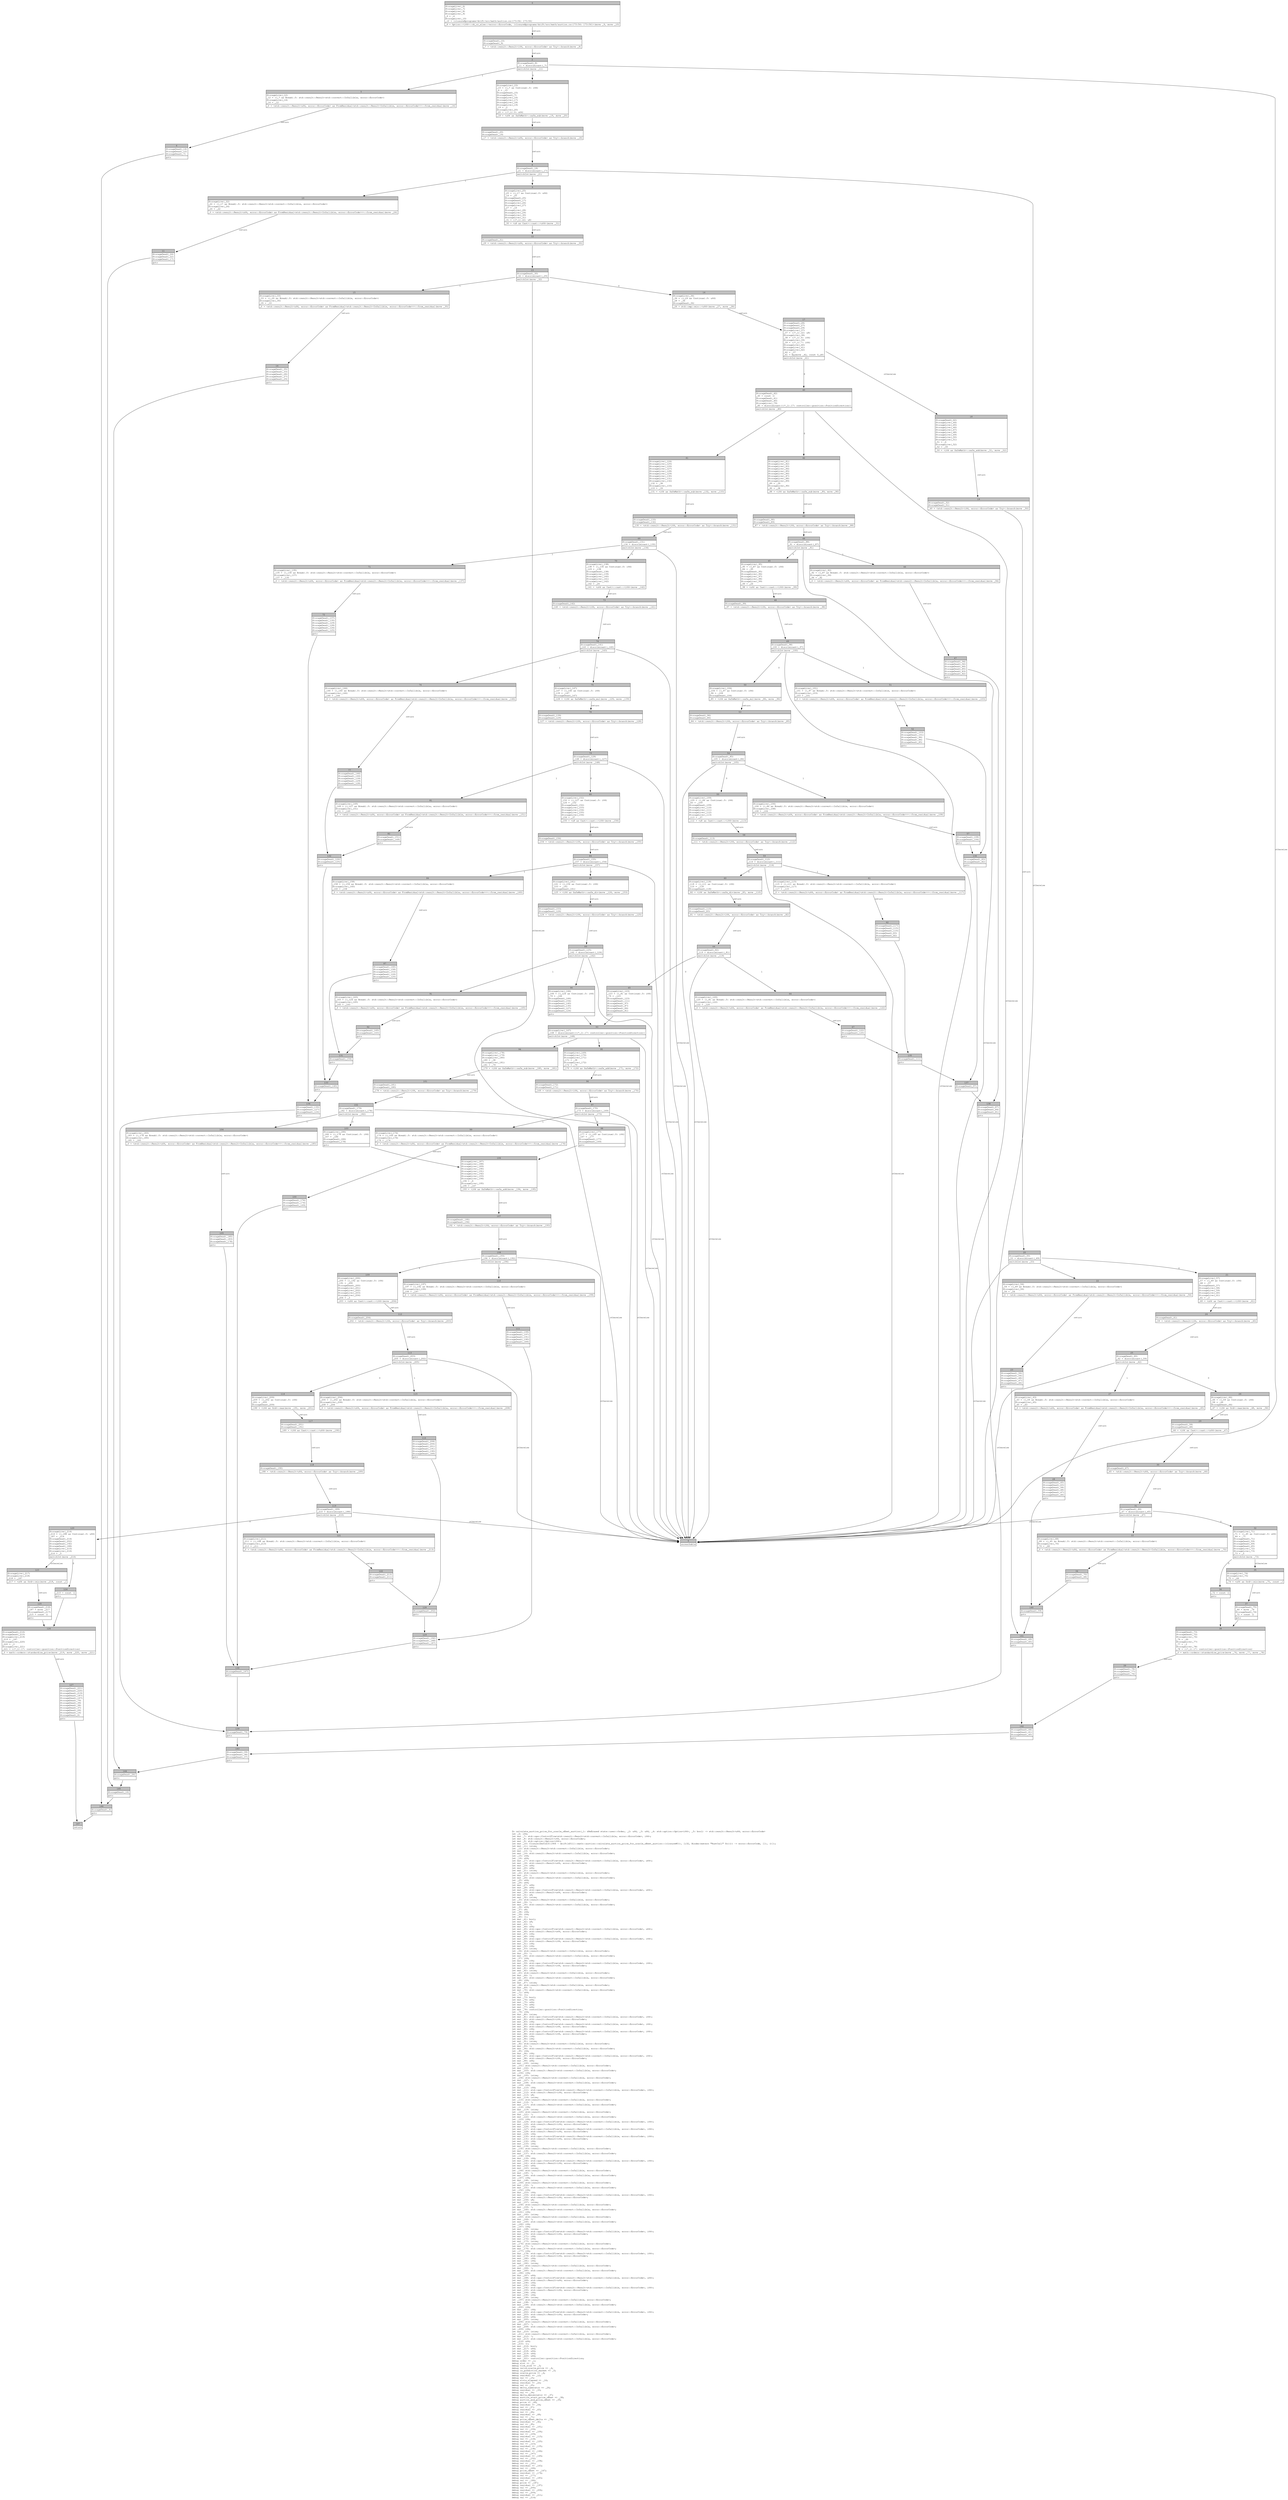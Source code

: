 digraph Mir_0_1905 {
    graph [fontname="Courier, monospace"];
    node [fontname="Courier, monospace"];
    edge [fontname="Courier, monospace"];
    label=<fn calculate_auction_price_for_oracle_offset_auction(_1: &amp;ReErased state::user::Order, _2: u64, _3: u64, _4: std::option::Option&lt;i64&gt;, _5: bool) -&gt; std::result::Result&lt;u64, error::ErrorCode&gt;<br align="left"/>let _6: i64;<br align="left"/>let mut _7: std::ops::ControlFlow&lt;std::result::Result&lt;std::convert::Infallible, error::ErrorCode&gt;, i64&gt;;<br align="left"/>let mut _8: std::result::Result&lt;i64, error::ErrorCode&gt;;<br align="left"/>let mut _9: std::option::Option&lt;i64&gt;;<br align="left"/>let mut _10: Closure(DefId(0:1906 ~ drift[d311]::math::auction::calculate_auction_price_for_oracle_offset_auction::{closure#0}), [i32, Binder(extern &quot;RustCall&quot; fn(()) -&gt; error::ErrorCode, []), ()]);<br align="left"/>let mut _11: isize;<br align="left"/>let _12: std::result::Result&lt;std::convert::Infallible, error::ErrorCode&gt;;<br align="left"/>let mut _13: !;<br align="left"/>let mut _14: std::result::Result&lt;std::convert::Infallible, error::ErrorCode&gt;;<br align="left"/>let _15: i64;<br align="left"/>let _16: u64;<br align="left"/>let mut _17: std::ops::ControlFlow&lt;std::result::Result&lt;std::convert::Infallible, error::ErrorCode&gt;, u64&gt;;<br align="left"/>let mut _18: std::result::Result&lt;u64, error::ErrorCode&gt;;<br align="left"/>let mut _19: u64;<br align="left"/>let mut _20: u64;<br align="left"/>let mut _21: isize;<br align="left"/>let _22: std::result::Result&lt;std::convert::Infallible, error::ErrorCode&gt;;<br align="left"/>let mut _23: !;<br align="left"/>let mut _24: std::result::Result&lt;std::convert::Infallible, error::ErrorCode&gt;;<br align="left"/>let _25: u64;<br align="left"/>let _26: u64;<br align="left"/>let mut _27: u64;<br align="left"/>let mut _28: u64;<br align="left"/>let mut _29: std::ops::ControlFlow&lt;std::result::Result&lt;std::convert::Infallible, error::ErrorCode&gt;, u64&gt;;<br align="left"/>let mut _30: std::result::Result&lt;u64, error::ErrorCode&gt;;<br align="left"/>let mut _31: u8;<br align="left"/>let mut _32: isize;<br align="left"/>let _33: std::result::Result&lt;std::convert::Infallible, error::ErrorCode&gt;;<br align="left"/>let mut _34: !;<br align="left"/>let mut _35: std::result::Result&lt;std::convert::Infallible, error::ErrorCode&gt;;<br align="left"/>let _36: u64;<br align="left"/>let _37: u8;<br align="left"/>let _38: i64;<br align="left"/>let _39: i64;<br align="left"/>let _40: ();<br align="left"/>let mut _41: bool;<br align="left"/>let mut _42: u8;<br align="left"/>let mut _43: !;<br align="left"/>let mut _44: u64;<br align="left"/>let mut _45: std::ops::ControlFlow&lt;std::result::Result&lt;std::convert::Infallible, error::ErrorCode&gt;, u64&gt;;<br align="left"/>let mut _46: std::result::Result&lt;u64, error::ErrorCode&gt;;<br align="left"/>let mut _47: i64;<br align="left"/>let mut _48: i64;<br align="left"/>let mut _49: std::ops::ControlFlow&lt;std::result::Result&lt;std::convert::Infallible, error::ErrorCode&gt;, i64&gt;;<br align="left"/>let mut _50: std::result::Result&lt;i64, error::ErrorCode&gt;;<br align="left"/>let mut _51: i64;<br align="left"/>let mut _52: i64;<br align="left"/>let mut _53: isize;<br align="left"/>let _54: std::result::Result&lt;std::convert::Infallible, error::ErrorCode&gt;;<br align="left"/>let mut _55: !;<br align="left"/>let mut _56: std::result::Result&lt;std::convert::Infallible, error::ErrorCode&gt;;<br align="left"/>let _57: i64;<br align="left"/>let mut _58: i64;<br align="left"/>let mut _59: std::ops::ControlFlow&lt;std::result::Result&lt;std::convert::Infallible, error::ErrorCode&gt;, i64&gt;;<br align="left"/>let mut _60: std::result::Result&lt;i64, error::ErrorCode&gt;;<br align="left"/>let mut _61: u64;<br align="left"/>let mut _62: isize;<br align="left"/>let _63: std::result::Result&lt;std::convert::Infallible, error::ErrorCode&gt;;<br align="left"/>let mut _64: !;<br align="left"/>let mut _65: std::result::Result&lt;std::convert::Infallible, error::ErrorCode&gt;;<br align="left"/>let _66: i64;<br align="left"/>let mut _67: isize;<br align="left"/>let _68: std::result::Result&lt;std::convert::Infallible, error::ErrorCode&gt;;<br align="left"/>let mut _69: !;<br align="left"/>let mut _70: std::result::Result&lt;std::convert::Infallible, error::ErrorCode&gt;;<br align="left"/>let _71: u64;<br align="left"/>let _72: ();<br align="left"/>let mut _73: bool;<br align="left"/>let mut _74: u64;<br align="left"/>let mut _75: u64;<br align="left"/>let mut _76: u64;<br align="left"/>let mut _77: u64;<br align="left"/>let mut _78: controller::position::PositionDirection;<br align="left"/>let _79: i64;<br align="left"/>let mut _80: isize;<br align="left"/>let mut _81: std::ops::ControlFlow&lt;std::result::Result&lt;std::convert::Infallible, error::ErrorCode&gt;, i64&gt;;<br align="left"/>let mut _82: std::result::Result&lt;i64, error::ErrorCode&gt;;<br align="left"/>let mut _83: i64;<br align="left"/>let mut _84: std::ops::ControlFlow&lt;std::result::Result&lt;std::convert::Infallible, error::ErrorCode&gt;, i64&gt;;<br align="left"/>let mut _85: std::result::Result&lt;i64, error::ErrorCode&gt;;<br align="left"/>let mut _86: i64;<br align="left"/>let mut _87: std::ops::ControlFlow&lt;std::result::Result&lt;std::convert::Infallible, error::ErrorCode&gt;, i64&gt;;<br align="left"/>let mut _88: std::result::Result&lt;i64, error::ErrorCode&gt;;<br align="left"/>let mut _89: i64;<br align="left"/>let mut _90: i64;<br align="left"/>let mut _91: isize;<br align="left"/>let _92: std::result::Result&lt;std::convert::Infallible, error::ErrorCode&gt;;<br align="left"/>let mut _93: !;<br align="left"/>let mut _94: std::result::Result&lt;std::convert::Infallible, error::ErrorCode&gt;;<br align="left"/>let _95: i64;<br align="left"/>let mut _96: i64;<br align="left"/>let mut _97: std::ops::ControlFlow&lt;std::result::Result&lt;std::convert::Infallible, error::ErrorCode&gt;, i64&gt;;<br align="left"/>let mut _98: std::result::Result&lt;i64, error::ErrorCode&gt;;<br align="left"/>let mut _99: u64;<br align="left"/>let mut _100: isize;<br align="left"/>let _101: std::result::Result&lt;std::convert::Infallible, error::ErrorCode&gt;;<br align="left"/>let mut _102: !;<br align="left"/>let mut _103: std::result::Result&lt;std::convert::Infallible, error::ErrorCode&gt;;<br align="left"/>let _104: i64;<br align="left"/>let mut _105: isize;<br align="left"/>let _106: std::result::Result&lt;std::convert::Infallible, error::ErrorCode&gt;;<br align="left"/>let mut _107: !;<br align="left"/>let mut _108: std::result::Result&lt;std::convert::Infallible, error::ErrorCode&gt;;<br align="left"/>let _109: i64;<br align="left"/>let mut _110: i64;<br align="left"/>let mut _111: std::ops::ControlFlow&lt;std::result::Result&lt;std::convert::Infallible, error::ErrorCode&gt;, i64&gt;;<br align="left"/>let mut _112: std::result::Result&lt;i64, error::ErrorCode&gt;;<br align="left"/>let mut _113: u8;<br align="left"/>let mut _114: isize;<br align="left"/>let _115: std::result::Result&lt;std::convert::Infallible, error::ErrorCode&gt;;<br align="left"/>let mut _116: !;<br align="left"/>let mut _117: std::result::Result&lt;std::convert::Infallible, error::ErrorCode&gt;;<br align="left"/>let _118: i64;<br align="left"/>let mut _119: isize;<br align="left"/>let _120: std::result::Result&lt;std::convert::Infallible, error::ErrorCode&gt;;<br align="left"/>let mut _121: !;<br align="left"/>let mut _122: std::result::Result&lt;std::convert::Infallible, error::ErrorCode&gt;;<br align="left"/>let _123: i64;<br align="left"/>let mut _124: std::ops::ControlFlow&lt;std::result::Result&lt;std::convert::Infallible, error::ErrorCode&gt;, i64&gt;;<br align="left"/>let mut _125: std::result::Result&lt;i64, error::ErrorCode&gt;;<br align="left"/>let mut _126: i64;<br align="left"/>let mut _127: std::ops::ControlFlow&lt;std::result::Result&lt;std::convert::Infallible, error::ErrorCode&gt;, i64&gt;;<br align="left"/>let mut _128: std::result::Result&lt;i64, error::ErrorCode&gt;;<br align="left"/>let mut _129: i64;<br align="left"/>let mut _130: std::ops::ControlFlow&lt;std::result::Result&lt;std::convert::Infallible, error::ErrorCode&gt;, i64&gt;;<br align="left"/>let mut _131: std::result::Result&lt;i64, error::ErrorCode&gt;;<br align="left"/>let mut _132: i64;<br align="left"/>let mut _133: i64;<br align="left"/>let mut _134: isize;<br align="left"/>let _135: std::result::Result&lt;std::convert::Infallible, error::ErrorCode&gt;;<br align="left"/>let mut _136: !;<br align="left"/>let mut _137: std::result::Result&lt;std::convert::Infallible, error::ErrorCode&gt;;<br align="left"/>let _138: i64;<br align="left"/>let mut _139: i64;<br align="left"/>let mut _140: std::ops::ControlFlow&lt;std::result::Result&lt;std::convert::Infallible, error::ErrorCode&gt;, i64&gt;;<br align="left"/>let mut _141: std::result::Result&lt;i64, error::ErrorCode&gt;;<br align="left"/>let mut _142: u64;<br align="left"/>let mut _143: isize;<br align="left"/>let _144: std::result::Result&lt;std::convert::Infallible, error::ErrorCode&gt;;<br align="left"/>let mut _145: !;<br align="left"/>let mut _146: std::result::Result&lt;std::convert::Infallible, error::ErrorCode&gt;;<br align="left"/>let _147: i64;<br align="left"/>let mut _148: isize;<br align="left"/>let _149: std::result::Result&lt;std::convert::Infallible, error::ErrorCode&gt;;<br align="left"/>let mut _150: !;<br align="left"/>let mut _151: std::result::Result&lt;std::convert::Infallible, error::ErrorCode&gt;;<br align="left"/>let _152: i64;<br align="left"/>let mut _153: i64;<br align="left"/>let mut _154: std::ops::ControlFlow&lt;std::result::Result&lt;std::convert::Infallible, error::ErrorCode&gt;, i64&gt;;<br align="left"/>let mut _155: std::result::Result&lt;i64, error::ErrorCode&gt;;<br align="left"/>let mut _156: u8;<br align="left"/>let mut _157: isize;<br align="left"/>let _158: std::result::Result&lt;std::convert::Infallible, error::ErrorCode&gt;;<br align="left"/>let mut _159: !;<br align="left"/>let mut _160: std::result::Result&lt;std::convert::Infallible, error::ErrorCode&gt;;<br align="left"/>let _161: i64;<br align="left"/>let mut _162: isize;<br align="left"/>let _163: std::result::Result&lt;std::convert::Infallible, error::ErrorCode&gt;;<br align="left"/>let mut _164: !;<br align="left"/>let mut _165: std::result::Result&lt;std::convert::Infallible, error::ErrorCode&gt;;<br align="left"/>let _166: i64;<br align="left"/>let _167: i64;<br align="left"/>let mut _168: isize;<br align="left"/>let mut _169: std::ops::ControlFlow&lt;std::result::Result&lt;std::convert::Infallible, error::ErrorCode&gt;, i64&gt;;<br align="left"/>let mut _170: std::result::Result&lt;i64, error::ErrorCode&gt;;<br align="left"/>let mut _171: i64;<br align="left"/>let mut _172: i64;<br align="left"/>let mut _173: isize;<br align="left"/>let _174: std::result::Result&lt;std::convert::Infallible, error::ErrorCode&gt;;<br align="left"/>let mut _175: !;<br align="left"/>let mut _176: std::result::Result&lt;std::convert::Infallible, error::ErrorCode&gt;;<br align="left"/>let _177: i64;<br align="left"/>let mut _178: std::ops::ControlFlow&lt;std::result::Result&lt;std::convert::Infallible, error::ErrorCode&gt;, i64&gt;;<br align="left"/>let mut _179: std::result::Result&lt;i64, error::ErrorCode&gt;;<br align="left"/>let mut _180: i64;<br align="left"/>let mut _181: i64;<br align="left"/>let mut _182: isize;<br align="left"/>let _183: std::result::Result&lt;std::convert::Infallible, error::ErrorCode&gt;;<br align="left"/>let mut _184: !;<br align="left"/>let mut _185: std::result::Result&lt;std::convert::Infallible, error::ErrorCode&gt;;<br align="left"/>let _186: i64;<br align="left"/>let mut _187: u64;<br align="left"/>let mut _188: std::ops::ControlFlow&lt;std::result::Result&lt;std::convert::Infallible, error::ErrorCode&gt;, u64&gt;;<br align="left"/>let mut _189: std::result::Result&lt;u64, error::ErrorCode&gt;;<br align="left"/>let mut _190: i64;<br align="left"/>let mut _191: i64;<br align="left"/>let mut _192: std::ops::ControlFlow&lt;std::result::Result&lt;std::convert::Infallible, error::ErrorCode&gt;, i64&gt;;<br align="left"/>let mut _193: std::result::Result&lt;i64, error::ErrorCode&gt;;<br align="left"/>let mut _194: i64;<br align="left"/>let mut _195: i64;<br align="left"/>let mut _196: isize;<br align="left"/>let _197: std::result::Result&lt;std::convert::Infallible, error::ErrorCode&gt;;<br align="left"/>let mut _198: !;<br align="left"/>let mut _199: std::result::Result&lt;std::convert::Infallible, error::ErrorCode&gt;;<br align="left"/>let _200: i64;<br align="left"/>let mut _201: i64;<br align="left"/>let mut _202: std::ops::ControlFlow&lt;std::result::Result&lt;std::convert::Infallible, error::ErrorCode&gt;, i64&gt;;<br align="left"/>let mut _203: std::result::Result&lt;i64, error::ErrorCode&gt;;<br align="left"/>let mut _204: u64;<br align="left"/>let mut _205: isize;<br align="left"/>let _206: std::result::Result&lt;std::convert::Infallible, error::ErrorCode&gt;;<br align="left"/>let mut _207: !;<br align="left"/>let mut _208: std::result::Result&lt;std::convert::Infallible, error::ErrorCode&gt;;<br align="left"/>let _209: i64;<br align="left"/>let mut _210: isize;<br align="left"/>let _211: std::result::Result&lt;std::convert::Infallible, error::ErrorCode&gt;;<br align="left"/>let mut _212: !;<br align="left"/>let mut _213: std::result::Result&lt;std::convert::Infallible, error::ErrorCode&gt;;<br align="left"/>let _214: u64;<br align="left"/>let _215: ();<br align="left"/>let mut _216: bool;<br align="left"/>let mut _217: u64;<br align="left"/>let mut _218: u64;<br align="left"/>let mut _219: u64;<br align="left"/>let mut _220: u64;<br align="left"/>let mut _221: controller::position::PositionDirection;<br align="left"/>debug order =&gt; _1;<br align="left"/>debug slot =&gt; _2;<br align="left"/>debug tick_size =&gt; _3;<br align="left"/>debug valid_oracle_price =&gt; _4;<br align="left"/>debug is_prediction_market =&gt; _5;<br align="left"/>debug oracle_price =&gt; _6;<br align="left"/>debug residual =&gt; _12;<br align="left"/>debug val =&gt; _15;<br align="left"/>debug slots_elapsed =&gt; _16;<br align="left"/>debug residual =&gt; _22;<br align="left"/>debug val =&gt; _25;<br align="left"/>debug delta_numerator =&gt; _26;<br align="left"/>debug residual =&gt; _33;<br align="left"/>debug val =&gt; _36;<br align="left"/>debug delta_denominator =&gt; _37;<br align="left"/>debug auction_start_price_offset =&gt; _38;<br align="left"/>debug auction_end_price_offset =&gt; _39;<br align="left"/>debug price =&gt; _44;<br align="left"/>debug residual =&gt; _54;<br align="left"/>debug val =&gt; _57;<br align="left"/>debug residual =&gt; _63;<br align="left"/>debug val =&gt; _66;<br align="left"/>debug residual =&gt; _68;<br align="left"/>debug val =&gt; _71;<br align="left"/>debug price_offset_delta =&gt; _79;<br align="left"/>debug residual =&gt; _92;<br align="left"/>debug val =&gt; _95;<br align="left"/>debug residual =&gt; _101;<br align="left"/>debug val =&gt; _104;<br align="left"/>debug residual =&gt; _106;<br align="left"/>debug val =&gt; _109;<br align="left"/>debug residual =&gt; _115;<br align="left"/>debug val =&gt; _118;<br align="left"/>debug residual =&gt; _120;<br align="left"/>debug val =&gt; _123;<br align="left"/>debug residual =&gt; _135;<br align="left"/>debug val =&gt; _138;<br align="left"/>debug residual =&gt; _144;<br align="left"/>debug val =&gt; _147;<br align="left"/>debug residual =&gt; _149;<br align="left"/>debug val =&gt; _152;<br align="left"/>debug residual =&gt; _158;<br align="left"/>debug val =&gt; _161;<br align="left"/>debug residual =&gt; _163;<br align="left"/>debug val =&gt; _166;<br align="left"/>debug price_offset =&gt; _167;<br align="left"/>debug residual =&gt; _174;<br align="left"/>debug val =&gt; _177;<br align="left"/>debug residual =&gt; _183;<br align="left"/>debug val =&gt; _186;<br align="left"/>debug price =&gt; _187;<br align="left"/>debug residual =&gt; _197;<br align="left"/>debug val =&gt; _200;<br align="left"/>debug residual =&gt; _206;<br align="left"/>debug val =&gt; _209;<br align="left"/>debug residual =&gt; _211;<br align="left"/>debug val =&gt; _214;<br align="left"/>>;
    bb0__0_1905 [shape="none", label=<<table border="0" cellborder="1" cellspacing="0"><tr><td bgcolor="gray" align="center" colspan="1">0</td></tr><tr><td align="left" balign="left">StorageLive(_6)<br/>StorageLive(_7)<br/>StorageLive(_8)<br/>StorageLive(_9)<br/>_9 = _4<br/>StorageLive(_10)<br/>_10 = {closure@programs/drift/src/math/auction.rs:173:54: 173:56}<br/></td></tr><tr><td align="left">_8 = Option::&lt;i64&gt;::ok_or_else::&lt;error::ErrorCode, {closure@programs/drift/src/math/auction.rs:173:54: 173:56}&gt;(move _9, move _10)</td></tr></table>>];
    bb1__0_1905 [shape="none", label=<<table border="0" cellborder="1" cellspacing="0"><tr><td bgcolor="gray" align="center" colspan="1">1</td></tr><tr><td align="left" balign="left">StorageDead(_10)<br/>StorageDead(_9)<br/></td></tr><tr><td align="left">_7 = &lt;std::result::Result&lt;i64, error::ErrorCode&gt; as Try&gt;::branch(move _8)</td></tr></table>>];
    bb2__0_1905 [shape="none", label=<<table border="0" cellborder="1" cellspacing="0"><tr><td bgcolor="gray" align="center" colspan="1">2</td></tr><tr><td align="left" balign="left">StorageDead(_8)<br/>_11 = discriminant(_7)<br/></td></tr><tr><td align="left">switchInt(move _11)</td></tr></table>>];
    bb3__0_1905 [shape="none", label=<<table border="0" cellborder="1" cellspacing="0"><tr><td bgcolor="gray" align="center" colspan="1">3</td></tr><tr><td align="left" balign="left">StorageLive(_15)<br/>_15 = ((_7 as Continue).0: i64)<br/>_6 = _15<br/>StorageDead(_15)<br/>StorageDead(_7)<br/>StorageLive(_16)<br/>StorageLive(_17)<br/>StorageLive(_18)<br/>StorageLive(_19)<br/>_19 = _2<br/>StorageLive(_20)<br/>_20 = ((*_1).0: u64)<br/></td></tr><tr><td align="left">_18 = &lt;u64 as SafeMath&gt;::safe_sub(move _19, move _20)</td></tr></table>>];
    bb4__0_1905 [shape="none", label=<<table border="0" cellborder="1" cellspacing="0"><tr><td bgcolor="gray" align="center" colspan="1">4</td></tr><tr><td align="left">unreachable</td></tr></table>>];
    bb5__0_1905 [shape="none", label=<<table border="0" cellborder="1" cellspacing="0"><tr><td bgcolor="gray" align="center" colspan="1">5</td></tr><tr><td align="left" balign="left">StorageLive(_12)<br/>_12 = ((_7 as Break).0: std::result::Result&lt;std::convert::Infallible, error::ErrorCode&gt;)<br/>StorageLive(_14)<br/>_14 = _12<br/></td></tr><tr><td align="left">_0 = &lt;std::result::Result&lt;u64, error::ErrorCode&gt; as FromResidual&lt;std::result::Result&lt;Infallible, error::ErrorCode&gt;&gt;&gt;::from_residual(move _14)</td></tr></table>>];
    bb6__0_1905 [shape="none", label=<<table border="0" cellborder="1" cellspacing="0"><tr><td bgcolor="gray" align="center" colspan="1">6</td></tr><tr><td align="left" balign="left">StorageDead(_14)<br/>StorageDead(_12)<br/>StorageDead(_7)<br/></td></tr><tr><td align="left">goto</td></tr></table>>];
    bb7__0_1905 [shape="none", label=<<table border="0" cellborder="1" cellspacing="0"><tr><td bgcolor="gray" align="center" colspan="1">7</td></tr><tr><td align="left" balign="left">StorageDead(_20)<br/>StorageDead(_19)<br/></td></tr><tr><td align="left">_17 = &lt;std::result::Result&lt;u64, error::ErrorCode&gt; as Try&gt;::branch(move _18)</td></tr></table>>];
    bb8__0_1905 [shape="none", label=<<table border="0" cellborder="1" cellspacing="0"><tr><td bgcolor="gray" align="center" colspan="1">8</td></tr><tr><td align="left" balign="left">StorageDead(_18)<br/>_21 = discriminant(_17)<br/></td></tr><tr><td align="left">switchInt(move _21)</td></tr></table>>];
    bb9__0_1905 [shape="none", label=<<table border="0" cellborder="1" cellspacing="0"><tr><td bgcolor="gray" align="center" colspan="1">9</td></tr><tr><td align="left" balign="left">StorageLive(_25)<br/>_25 = ((_17 as Continue).0: u64)<br/>_16 = _25<br/>StorageDead(_25)<br/>StorageDead(_17)<br/>StorageLive(_26)<br/>StorageLive(_27)<br/>_27 = _16<br/>StorageLive(_28)<br/>StorageLive(_29)<br/>StorageLive(_30)<br/>StorageLive(_31)<br/>_31 = ((*_1).22: u8)<br/></td></tr><tr><td align="left">_30 = &lt;u8 as Cast&gt;::cast::&lt;u64&gt;(move _31)</td></tr></table>>];
    bb10__0_1905 [shape="none", label=<<table border="0" cellborder="1" cellspacing="0"><tr><td bgcolor="gray" align="center" colspan="1">10</td></tr><tr><td align="left" balign="left">StorageLive(_22)<br/>_22 = ((_17 as Break).0: std::result::Result&lt;std::convert::Infallible, error::ErrorCode&gt;)<br/>StorageLive(_24)<br/>_24 = _22<br/></td></tr><tr><td align="left">_0 = &lt;std::result::Result&lt;u64, error::ErrorCode&gt; as FromResidual&lt;std::result::Result&lt;Infallible, error::ErrorCode&gt;&gt;&gt;::from_residual(move _24)</td></tr></table>>];
    bb11__0_1905 [shape="none", label=<<table border="0" cellborder="1" cellspacing="0"><tr><td bgcolor="gray" align="center" colspan="1">11</td></tr><tr><td align="left" balign="left">StorageDead(_24)<br/>StorageDead(_22)<br/>StorageDead(_17)<br/></td></tr><tr><td align="left">goto</td></tr></table>>];
    bb12__0_1905 [shape="none", label=<<table border="0" cellborder="1" cellspacing="0"><tr><td bgcolor="gray" align="center" colspan="1">12</td></tr><tr><td align="left" balign="left">StorageDead(_31)<br/></td></tr><tr><td align="left">_29 = &lt;std::result::Result&lt;u64, error::ErrorCode&gt; as Try&gt;::branch(move _30)</td></tr></table>>];
    bb13__0_1905 [shape="none", label=<<table border="0" cellborder="1" cellspacing="0"><tr><td bgcolor="gray" align="center" colspan="1">13</td></tr><tr><td align="left" balign="left">StorageDead(_30)<br/>_32 = discriminant(_29)<br/></td></tr><tr><td align="left">switchInt(move _32)</td></tr></table>>];
    bb14__0_1905 [shape="none", label=<<table border="0" cellborder="1" cellspacing="0"><tr><td bgcolor="gray" align="center" colspan="1">14</td></tr><tr><td align="left" balign="left">StorageLive(_36)<br/>_36 = ((_29 as Continue).0: u64)<br/>_28 = _36<br/>StorageDead(_36)<br/></td></tr><tr><td align="left">_26 = std::cmp::min::&lt;u64&gt;(move _27, move _28)</td></tr></table>>];
    bb15__0_1905 [shape="none", label=<<table border="0" cellborder="1" cellspacing="0"><tr><td bgcolor="gray" align="center" colspan="1">15</td></tr><tr><td align="left" balign="left">StorageLive(_33)<br/>_33 = ((_29 as Break).0: std::result::Result&lt;std::convert::Infallible, error::ErrorCode&gt;)<br/>StorageLive(_35)<br/>_35 = _33<br/></td></tr><tr><td align="left">_0 = &lt;std::result::Result&lt;u64, error::ErrorCode&gt; as FromResidual&lt;std::result::Result&lt;Infallible, error::ErrorCode&gt;&gt;&gt;::from_residual(move _35)</td></tr></table>>];
    bb16__0_1905 [shape="none", label=<<table border="0" cellborder="1" cellspacing="0"><tr><td bgcolor="gray" align="center" colspan="1">16</td></tr><tr><td align="left" balign="left">StorageDead(_35)<br/>StorageDead(_33)<br/>StorageDead(_28)<br/>StorageDead(_27)<br/>StorageDead(_29)<br/></td></tr><tr><td align="left">goto</td></tr></table>>];
    bb17__0_1905 [shape="none", label=<<table border="0" cellborder="1" cellspacing="0"><tr><td bgcolor="gray" align="center" colspan="1">17</td></tr><tr><td align="left" balign="left">StorageDead(_28)<br/>StorageDead(_27)<br/>StorageDead(_29)<br/>StorageLive(_37)<br/>_37 = ((*_1).22: u8)<br/>StorageLive(_38)<br/>_38 = ((*_1).6: i64)<br/>StorageLive(_39)<br/>_39 = ((*_1).7: i64)<br/>StorageLive(_40)<br/>StorageLive(_41)<br/>StorageLive(_42)<br/>_42 = _37<br/>_41 = Eq(move _42, const 0_u8)<br/></td></tr><tr><td align="left">switchInt(move _41)</td></tr></table>>];
    bb18__0_1905 [shape="none", label=<<table border="0" cellborder="1" cellspacing="0"><tr><td bgcolor="gray" align="center" colspan="1">18</td></tr><tr><td align="left" balign="left">StorageDead(_42)<br/>StorageLive(_44)<br/>StorageLive(_45)<br/>StorageLive(_46)<br/>StorageLive(_47)<br/>StorageLive(_48)<br/>StorageLive(_49)<br/>StorageLive(_50)<br/>StorageLive(_51)<br/>_51 = _6<br/>StorageLive(_52)<br/>_52 = _39<br/></td></tr><tr><td align="left">_50 = &lt;i64 as SafeMath&gt;::safe_add(move _51, move _52)</td></tr></table>>];
    bb19__0_1905 [shape="none", label=<<table border="0" cellborder="1" cellspacing="0"><tr><td bgcolor="gray" align="center" colspan="1">19</td></tr><tr><td align="left" balign="left">StorageDead(_52)<br/>StorageDead(_51)<br/></td></tr><tr><td align="left">_49 = &lt;std::result::Result&lt;i64, error::ErrorCode&gt; as Try&gt;::branch(move _50)</td></tr></table>>];
    bb20__0_1905 [shape="none", label=<<table border="0" cellborder="1" cellspacing="0"><tr><td bgcolor="gray" align="center" colspan="1">20</td></tr><tr><td align="left" balign="left">StorageDead(_50)<br/>_53 = discriminant(_49)<br/></td></tr><tr><td align="left">switchInt(move _53)</td></tr></table>>];
    bb21__0_1905 [shape="none", label=<<table border="0" cellborder="1" cellspacing="0"><tr><td bgcolor="gray" align="center" colspan="1">21</td></tr><tr><td align="left" balign="left">StorageLive(_57)<br/>_57 = ((_49 as Continue).0: i64)<br/>_48 = _57<br/>StorageDead(_57)<br/>StorageLive(_58)<br/>StorageLive(_59)<br/>StorageLive(_60)<br/>StorageLive(_61)<br/>_61 = _3<br/></td></tr><tr><td align="left">_60 = &lt;u64 as Cast&gt;::cast::&lt;i64&gt;(move _61)</td></tr></table>>];
    bb22__0_1905 [shape="none", label=<<table border="0" cellborder="1" cellspacing="0"><tr><td bgcolor="gray" align="center" colspan="1">22</td></tr><tr><td align="left" balign="left">StorageLive(_54)<br/>_54 = ((_49 as Break).0: std::result::Result&lt;std::convert::Infallible, error::ErrorCode&gt;)<br/>StorageLive(_56)<br/>_56 = _54<br/></td></tr><tr><td align="left">_0 = &lt;std::result::Result&lt;u64, error::ErrorCode&gt; as FromResidual&lt;std::result::Result&lt;Infallible, error::ErrorCode&gt;&gt;&gt;::from_residual(move _56)</td></tr></table>>];
    bb23__0_1905 [shape="none", label=<<table border="0" cellborder="1" cellspacing="0"><tr><td bgcolor="gray" align="center" colspan="1">23</td></tr><tr><td align="left" balign="left">StorageDead(_56)<br/>StorageDead(_54)<br/>StorageDead(_48)<br/>StorageDead(_47)<br/>StorageDead(_46)<br/></td></tr><tr><td align="left">goto</td></tr></table>>];
    bb24__0_1905 [shape="none", label=<<table border="0" cellborder="1" cellspacing="0"><tr><td bgcolor="gray" align="center" colspan="1">24</td></tr><tr><td align="left" balign="left">StorageDead(_61)<br/></td></tr><tr><td align="left">_59 = &lt;std::result::Result&lt;i64, error::ErrorCode&gt; as Try&gt;::branch(move _60)</td></tr></table>>];
    bb25__0_1905 [shape="none", label=<<table border="0" cellborder="1" cellspacing="0"><tr><td bgcolor="gray" align="center" colspan="1">25</td></tr><tr><td align="left" balign="left">StorageDead(_60)<br/>_62 = discriminant(_59)<br/></td></tr><tr><td align="left">switchInt(move _62)</td></tr></table>>];
    bb26__0_1905 [shape="none", label=<<table border="0" cellborder="1" cellspacing="0"><tr><td bgcolor="gray" align="center" colspan="1">26</td></tr><tr><td align="left" balign="left">StorageLive(_66)<br/>_66 = ((_59 as Continue).0: i64)<br/>_58 = _66<br/>StorageDead(_66)<br/></td></tr><tr><td align="left">_47 = &lt;i64 as Ord&gt;::max(move _48, move _58)</td></tr></table>>];
    bb27__0_1905 [shape="none", label=<<table border="0" cellborder="1" cellspacing="0"><tr><td bgcolor="gray" align="center" colspan="1">27</td></tr><tr><td align="left" balign="left">StorageLive(_63)<br/>_63 = ((_59 as Break).0: std::result::Result&lt;std::convert::Infallible, error::ErrorCode&gt;)<br/>StorageLive(_65)<br/>_65 = _63<br/></td></tr><tr><td align="left">_0 = &lt;std::result::Result&lt;u64, error::ErrorCode&gt; as FromResidual&lt;std::result::Result&lt;Infallible, error::ErrorCode&gt;&gt;&gt;::from_residual(move _65)</td></tr></table>>];
    bb28__0_1905 [shape="none", label=<<table border="0" cellborder="1" cellspacing="0"><tr><td bgcolor="gray" align="center" colspan="1">28</td></tr><tr><td align="left" balign="left">StorageDead(_65)<br/>StorageDead(_63)<br/>StorageDead(_58)<br/>StorageDead(_48)<br/>StorageDead(_47)<br/>StorageDead(_46)<br/></td></tr><tr><td align="left">goto</td></tr></table>>];
    bb29__0_1905 [shape="none", label=<<table border="0" cellborder="1" cellspacing="0"><tr><td bgcolor="gray" align="center" colspan="1">29</td></tr><tr><td align="left" balign="left">StorageDead(_58)<br/>StorageDead(_48)<br/></td></tr><tr><td align="left">_46 = &lt;i64 as Cast&gt;::cast::&lt;u64&gt;(move _47)</td></tr></table>>];
    bb30__0_1905 [shape="none", label=<<table border="0" cellborder="1" cellspacing="0"><tr><td bgcolor="gray" align="center" colspan="1">30</td></tr><tr><td align="left" balign="left">StorageDead(_47)<br/></td></tr><tr><td align="left">_45 = &lt;std::result::Result&lt;u64, error::ErrorCode&gt; as Try&gt;::branch(move _46)</td></tr></table>>];
    bb31__0_1905 [shape="none", label=<<table border="0" cellborder="1" cellspacing="0"><tr><td bgcolor="gray" align="center" colspan="1">31</td></tr><tr><td align="left" balign="left">StorageDead(_46)<br/>_67 = discriminant(_45)<br/></td></tr><tr><td align="left">switchInt(move _67)</td></tr></table>>];
    bb32__0_1905 [shape="none", label=<<table border="0" cellborder="1" cellspacing="0"><tr><td bgcolor="gray" align="center" colspan="1">32</td></tr><tr><td align="left" balign="left">StorageLive(_71)<br/>_71 = ((_45 as Continue).0: u64)<br/>_44 = _71<br/>StorageDead(_71)<br/>StorageDead(_59)<br/>StorageDead(_49)<br/>StorageDead(_45)<br/>StorageLive(_72)<br/>StorageLive(_73)<br/>_73 = _5<br/></td></tr><tr><td align="left">switchInt(move _73)</td></tr></table>>];
    bb33__0_1905 [shape="none", label=<<table border="0" cellborder="1" cellspacing="0"><tr><td bgcolor="gray" align="center" colspan="1">33</td></tr><tr><td align="left" balign="left">StorageLive(_68)<br/>_68 = ((_45 as Break).0: std::result::Result&lt;std::convert::Infallible, error::ErrorCode&gt;)<br/>StorageLive(_70)<br/>_70 = _68<br/></td></tr><tr><td align="left">_0 = &lt;std::result::Result&lt;u64, error::ErrorCode&gt; as FromResidual&lt;std::result::Result&lt;Infallible, error::ErrorCode&gt;&gt;&gt;::from_residual(move _70)</td></tr></table>>];
    bb34__0_1905 [shape="none", label=<<table border="0" cellborder="1" cellspacing="0"><tr><td bgcolor="gray" align="center" colspan="1">34</td></tr><tr><td align="left" balign="left">StorageDead(_70)<br/>StorageDead(_68)<br/></td></tr><tr><td align="left">goto</td></tr></table>>];
    bb35__0_1905 [shape="none", label=<<table border="0" cellborder="1" cellspacing="0"><tr><td bgcolor="gray" align="center" colspan="1">35</td></tr><tr><td align="left" balign="left">StorageLive(_74)<br/>StorageLive(_75)<br/>_75 = _44<br/></td></tr><tr><td align="left">_74 = &lt;u64 as Ord&gt;::min(move _75, const _)</td></tr></table>>];
    bb36__0_1905 [shape="none", label=<<table border="0" cellborder="1" cellspacing="0"><tr><td bgcolor="gray" align="center" colspan="1">36</td></tr><tr><td align="left" balign="left">_72 = const ()<br/></td></tr><tr><td align="left">goto</td></tr></table>>];
    bb37__0_1905 [shape="none", label=<<table border="0" cellborder="1" cellspacing="0"><tr><td bgcolor="gray" align="center" colspan="1">37</td></tr><tr><td align="left" balign="left">StorageDead(_75)<br/>_44 = move _74<br/>StorageDead(_74)<br/>_72 = const ()<br/></td></tr><tr><td align="left">goto</td></tr></table>>];
    bb38__0_1905 [shape="none", label=<<table border="0" cellborder="1" cellspacing="0"><tr><td bgcolor="gray" align="center" colspan="1">38</td></tr><tr><td align="left" balign="left">StorageDead(_73)<br/>StorageDead(_72)<br/>StorageLive(_76)<br/>_76 = _44<br/>StorageLive(_77)<br/>_77 = _3<br/>StorageLive(_78)<br/>_78 = ((*_1).17: controller::position::PositionDirection)<br/></td></tr><tr><td align="left">_0 = math::orders::standardize_price(move _76, move _77, move _78)</td></tr></table>>];
    bb39__0_1905 [shape="none", label=<<table border="0" cellborder="1" cellspacing="0"><tr><td bgcolor="gray" align="center" colspan="1">39</td></tr><tr><td align="left" balign="left">StorageDead(_78)<br/>StorageDead(_77)<br/>StorageDead(_76)<br/></td></tr><tr><td align="left">goto</td></tr></table>>];
    bb40__0_1905 [shape="none", label=<<table border="0" cellborder="1" cellspacing="0"><tr><td bgcolor="gray" align="center" colspan="1">40</td></tr><tr><td align="left" balign="left">StorageDead(_42)<br/>_40 = const ()<br/>StorageDead(_41)<br/>StorageDead(_40)<br/>StorageLive(_79)<br/>_80 = discriminant(((*_1).17: controller::position::PositionDirection))<br/></td></tr><tr><td align="left">switchInt(move _80)</td></tr></table>>];
    bb41__0_1905 [shape="none", label=<<table border="0" cellborder="1" cellspacing="0"><tr><td bgcolor="gray" align="center" colspan="1">41</td></tr><tr><td align="left" balign="left">StorageLive(_124)<br/>StorageLive(_125)<br/>StorageLive(_126)<br/>StorageLive(_127)<br/>StorageLive(_128)<br/>StorageLive(_129)<br/>StorageLive(_130)<br/>StorageLive(_131)<br/>StorageLive(_132)<br/>_132 = _38<br/>StorageLive(_133)<br/>_133 = _39<br/></td></tr><tr><td align="left">_131 = &lt;i64 as SafeMath&gt;::safe_sub(move _132, move _133)</td></tr></table>>];
    bb42__0_1905 [shape="none", label=<<table border="0" cellborder="1" cellspacing="0"><tr><td bgcolor="gray" align="center" colspan="1">42</td></tr><tr><td align="left" balign="left">StorageLive(_81)<br/>StorageLive(_82)<br/>StorageLive(_83)<br/>StorageLive(_84)<br/>StorageLive(_85)<br/>StorageLive(_86)<br/>StorageLive(_87)<br/>StorageLive(_88)<br/>StorageLive(_89)<br/>_89 = _39<br/>StorageLive(_90)<br/>_90 = _38<br/></td></tr><tr><td align="left">_88 = &lt;i64 as SafeMath&gt;::safe_sub(move _89, move _90)</td></tr></table>>];
    bb43__0_1905 [shape="none", label=<<table border="0" cellborder="1" cellspacing="0"><tr><td bgcolor="gray" align="center" colspan="1">43</td></tr><tr><td align="left" balign="left">StorageDead(_90)<br/>StorageDead(_89)<br/></td></tr><tr><td align="left">_87 = &lt;std::result::Result&lt;i64, error::ErrorCode&gt; as Try&gt;::branch(move _88)</td></tr></table>>];
    bb44__0_1905 [shape="none", label=<<table border="0" cellborder="1" cellspacing="0"><tr><td bgcolor="gray" align="center" colspan="1">44</td></tr><tr><td align="left" balign="left">StorageDead(_88)<br/>_91 = discriminant(_87)<br/></td></tr><tr><td align="left">switchInt(move _91)</td></tr></table>>];
    bb45__0_1905 [shape="none", label=<<table border="0" cellborder="1" cellspacing="0"><tr><td bgcolor="gray" align="center" colspan="1">45</td></tr><tr><td align="left" balign="left">StorageLive(_95)<br/>_95 = ((_87 as Continue).0: i64)<br/>_86 = _95<br/>StorageDead(_95)<br/>StorageLive(_96)<br/>StorageLive(_97)<br/>StorageLive(_98)<br/>StorageLive(_99)<br/>_99 = _26<br/></td></tr><tr><td align="left">_98 = &lt;u64 as Cast&gt;::cast::&lt;i64&gt;(move _99)</td></tr></table>>];
    bb46__0_1905 [shape="none", label=<<table border="0" cellborder="1" cellspacing="0"><tr><td bgcolor="gray" align="center" colspan="1">46</td></tr><tr><td align="left" balign="left">StorageLive(_92)<br/>_92 = ((_87 as Break).0: std::result::Result&lt;std::convert::Infallible, error::ErrorCode&gt;)<br/>StorageLive(_94)<br/>_94 = _92<br/></td></tr><tr><td align="left">_0 = &lt;std::result::Result&lt;u64, error::ErrorCode&gt; as FromResidual&lt;std::result::Result&lt;Infallible, error::ErrorCode&gt;&gt;&gt;::from_residual(move _94)</td></tr></table>>];
    bb47__0_1905 [shape="none", label=<<table border="0" cellborder="1" cellspacing="0"><tr><td bgcolor="gray" align="center" colspan="1">47</td></tr><tr><td align="left" balign="left">StorageDead(_94)<br/>StorageDead(_92)<br/>StorageDead(_86)<br/>StorageDead(_85)<br/>StorageDead(_83)<br/>StorageDead(_82)<br/></td></tr><tr><td align="left">goto</td></tr></table>>];
    bb48__0_1905 [shape="none", label=<<table border="0" cellborder="1" cellspacing="0"><tr><td bgcolor="gray" align="center" colspan="1">48</td></tr><tr><td align="left" balign="left">StorageDead(_99)<br/></td></tr><tr><td align="left">_97 = &lt;std::result::Result&lt;i64, error::ErrorCode&gt; as Try&gt;::branch(move _98)</td></tr></table>>];
    bb49__0_1905 [shape="none", label=<<table border="0" cellborder="1" cellspacing="0"><tr><td bgcolor="gray" align="center" colspan="1">49</td></tr><tr><td align="left" balign="left">StorageDead(_98)<br/>_100 = discriminant(_97)<br/></td></tr><tr><td align="left">switchInt(move _100)</td></tr></table>>];
    bb50__0_1905 [shape="none", label=<<table border="0" cellborder="1" cellspacing="0"><tr><td bgcolor="gray" align="center" colspan="1">50</td></tr><tr><td align="left" balign="left">StorageLive(_104)<br/>_104 = ((_97 as Continue).0: i64)<br/>_96 = _104<br/>StorageDead(_104)<br/></td></tr><tr><td align="left">_85 = &lt;i64 as SafeMath&gt;::safe_mul(move _86, move _96)</td></tr></table>>];
    bb51__0_1905 [shape="none", label=<<table border="0" cellborder="1" cellspacing="0"><tr><td bgcolor="gray" align="center" colspan="1">51</td></tr><tr><td align="left" balign="left">StorageLive(_101)<br/>_101 = ((_97 as Break).0: std::result::Result&lt;std::convert::Infallible, error::ErrorCode&gt;)<br/>StorageLive(_103)<br/>_103 = _101<br/></td></tr><tr><td align="left">_0 = &lt;std::result::Result&lt;u64, error::ErrorCode&gt; as FromResidual&lt;std::result::Result&lt;Infallible, error::ErrorCode&gt;&gt;&gt;::from_residual(move _103)</td></tr></table>>];
    bb52__0_1905 [shape="none", label=<<table border="0" cellborder="1" cellspacing="0"><tr><td bgcolor="gray" align="center" colspan="1">52</td></tr><tr><td align="left" balign="left">StorageDead(_103)<br/>StorageDead(_101)<br/>StorageDead(_96)<br/>StorageDead(_86)<br/>StorageDead(_85)<br/></td></tr><tr><td align="left">goto</td></tr></table>>];
    bb53__0_1905 [shape="none", label=<<table border="0" cellborder="1" cellspacing="0"><tr><td bgcolor="gray" align="center" colspan="1">53</td></tr><tr><td align="left" balign="left">StorageDead(_96)<br/>StorageDead(_86)<br/></td></tr><tr><td align="left">_84 = &lt;std::result::Result&lt;i64, error::ErrorCode&gt; as Try&gt;::branch(move _85)</td></tr></table>>];
    bb54__0_1905 [shape="none", label=<<table border="0" cellborder="1" cellspacing="0"><tr><td bgcolor="gray" align="center" colspan="1">54</td></tr><tr><td align="left" balign="left">StorageDead(_85)<br/>_105 = discriminant(_84)<br/></td></tr><tr><td align="left">switchInt(move _105)</td></tr></table>>];
    bb55__0_1905 [shape="none", label=<<table border="0" cellborder="1" cellspacing="0"><tr><td bgcolor="gray" align="center" colspan="1">55</td></tr><tr><td align="left" balign="left">StorageLive(_109)<br/>_109 = ((_84 as Continue).0: i64)<br/>_83 = _109<br/>StorageDead(_109)<br/>StorageLive(_110)<br/>StorageLive(_111)<br/>StorageLive(_112)<br/>StorageLive(_113)<br/>_113 = _37<br/></td></tr><tr><td align="left">_112 = &lt;u8 as Cast&gt;::cast::&lt;i64&gt;(move _113)</td></tr></table>>];
    bb56__0_1905 [shape="none", label=<<table border="0" cellborder="1" cellspacing="0"><tr><td bgcolor="gray" align="center" colspan="1">56</td></tr><tr><td align="left" balign="left">StorageLive(_106)<br/>_106 = ((_84 as Break).0: std::result::Result&lt;std::convert::Infallible, error::ErrorCode&gt;)<br/>StorageLive(_108)<br/>_108 = _106<br/></td></tr><tr><td align="left">_0 = &lt;std::result::Result&lt;u64, error::ErrorCode&gt; as FromResidual&lt;std::result::Result&lt;Infallible, error::ErrorCode&gt;&gt;&gt;::from_residual(move _108)</td></tr></table>>];
    bb57__0_1905 [shape="none", label=<<table border="0" cellborder="1" cellspacing="0"><tr><td bgcolor="gray" align="center" colspan="1">57</td></tr><tr><td align="left" balign="left">StorageDead(_108)<br/>StorageDead(_106)<br/></td></tr><tr><td align="left">goto</td></tr></table>>];
    bb58__0_1905 [shape="none", label=<<table border="0" cellborder="1" cellspacing="0"><tr><td bgcolor="gray" align="center" colspan="1">58</td></tr><tr><td align="left" balign="left">StorageDead(_113)<br/></td></tr><tr><td align="left">_111 = &lt;std::result::Result&lt;i64, error::ErrorCode&gt; as Try&gt;::branch(move _112)</td></tr></table>>];
    bb59__0_1905 [shape="none", label=<<table border="0" cellborder="1" cellspacing="0"><tr><td bgcolor="gray" align="center" colspan="1">59</td></tr><tr><td align="left" balign="left">StorageDead(_112)<br/>_114 = discriminant(_111)<br/></td></tr><tr><td align="left">switchInt(move _114)</td></tr></table>>];
    bb60__0_1905 [shape="none", label=<<table border="0" cellborder="1" cellspacing="0"><tr><td bgcolor="gray" align="center" colspan="1">60</td></tr><tr><td align="left" balign="left">StorageLive(_118)<br/>_118 = ((_111 as Continue).0: i64)<br/>_110 = _118<br/>StorageDead(_118)<br/></td></tr><tr><td align="left">_82 = &lt;i64 as SafeMath&gt;::safe_div(move _83, move _110)</td></tr></table>>];
    bb61__0_1905 [shape="none", label=<<table border="0" cellborder="1" cellspacing="0"><tr><td bgcolor="gray" align="center" colspan="1">61</td></tr><tr><td align="left" balign="left">StorageLive(_115)<br/>_115 = ((_111 as Break).0: std::result::Result&lt;std::convert::Infallible, error::ErrorCode&gt;)<br/>StorageLive(_117)<br/>_117 = _115<br/></td></tr><tr><td align="left">_0 = &lt;std::result::Result&lt;u64, error::ErrorCode&gt; as FromResidual&lt;std::result::Result&lt;Infallible, error::ErrorCode&gt;&gt;&gt;::from_residual(move _117)</td></tr></table>>];
    bb62__0_1905 [shape="none", label=<<table border="0" cellborder="1" cellspacing="0"><tr><td bgcolor="gray" align="center" colspan="1">62</td></tr><tr><td align="left" balign="left">StorageDead(_117)<br/>StorageDead(_115)<br/>StorageDead(_110)<br/>StorageDead(_83)<br/>StorageDead(_82)<br/></td></tr><tr><td align="left">goto</td></tr></table>>];
    bb63__0_1905 [shape="none", label=<<table border="0" cellborder="1" cellspacing="0"><tr><td bgcolor="gray" align="center" colspan="1">63</td></tr><tr><td align="left" balign="left">StorageDead(_110)<br/>StorageDead(_83)<br/></td></tr><tr><td align="left">_81 = &lt;std::result::Result&lt;i64, error::ErrorCode&gt; as Try&gt;::branch(move _82)</td></tr></table>>];
    bb64__0_1905 [shape="none", label=<<table border="0" cellborder="1" cellspacing="0"><tr><td bgcolor="gray" align="center" colspan="1">64</td></tr><tr><td align="left" balign="left">StorageDead(_82)<br/>_119 = discriminant(_81)<br/></td></tr><tr><td align="left">switchInt(move _119)</td></tr></table>>];
    bb65__0_1905 [shape="none", label=<<table border="0" cellborder="1" cellspacing="0"><tr><td bgcolor="gray" align="center" colspan="1">65</td></tr><tr><td align="left" balign="left">StorageLive(_123)<br/>_123 = ((_81 as Continue).0: i64)<br/>_79 = _123<br/>StorageDead(_123)<br/>StorageDead(_111)<br/>StorageDead(_97)<br/>StorageDead(_87)<br/>StorageDead(_84)<br/>StorageDead(_81)<br/></td></tr><tr><td align="left">goto</td></tr></table>>];
    bb66__0_1905 [shape="none", label=<<table border="0" cellborder="1" cellspacing="0"><tr><td bgcolor="gray" align="center" colspan="1">66</td></tr><tr><td align="left" balign="left">StorageLive(_120)<br/>_120 = ((_81 as Break).0: std::result::Result&lt;std::convert::Infallible, error::ErrorCode&gt;)<br/>StorageLive(_122)<br/>_122 = _120<br/></td></tr><tr><td align="left">_0 = &lt;std::result::Result&lt;u64, error::ErrorCode&gt; as FromResidual&lt;std::result::Result&lt;Infallible, error::ErrorCode&gt;&gt;&gt;::from_residual(move _122)</td></tr></table>>];
    bb67__0_1905 [shape="none", label=<<table border="0" cellborder="1" cellspacing="0"><tr><td bgcolor="gray" align="center" colspan="1">67</td></tr><tr><td align="left" balign="left">StorageDead(_122)<br/>StorageDead(_120)<br/></td></tr><tr><td align="left">goto</td></tr></table>>];
    bb68__0_1905 [shape="none", label=<<table border="0" cellborder="1" cellspacing="0"><tr><td bgcolor="gray" align="center" colspan="1">68</td></tr><tr><td align="left" balign="left">StorageDead(_133)<br/>StorageDead(_132)<br/></td></tr><tr><td align="left">_130 = &lt;std::result::Result&lt;i64, error::ErrorCode&gt; as Try&gt;::branch(move _131)</td></tr></table>>];
    bb69__0_1905 [shape="none", label=<<table border="0" cellborder="1" cellspacing="0"><tr><td bgcolor="gray" align="center" colspan="1">69</td></tr><tr><td align="left" balign="left">StorageDead(_131)<br/>_134 = discriminant(_130)<br/></td></tr><tr><td align="left">switchInt(move _134)</td></tr></table>>];
    bb70__0_1905 [shape="none", label=<<table border="0" cellborder="1" cellspacing="0"><tr><td bgcolor="gray" align="center" colspan="1">70</td></tr><tr><td align="left" balign="left">StorageLive(_138)<br/>_138 = ((_130 as Continue).0: i64)<br/>_129 = _138<br/>StorageDead(_138)<br/>StorageLive(_139)<br/>StorageLive(_140)<br/>StorageLive(_141)<br/>StorageLive(_142)<br/>_142 = _26<br/></td></tr><tr><td align="left">_141 = &lt;u64 as Cast&gt;::cast::&lt;i64&gt;(move _142)</td></tr></table>>];
    bb71__0_1905 [shape="none", label=<<table border="0" cellborder="1" cellspacing="0"><tr><td bgcolor="gray" align="center" colspan="1">71</td></tr><tr><td align="left" balign="left">StorageLive(_135)<br/>_135 = ((_130 as Break).0: std::result::Result&lt;std::convert::Infallible, error::ErrorCode&gt;)<br/>StorageLive(_137)<br/>_137 = _135<br/></td></tr><tr><td align="left">_0 = &lt;std::result::Result&lt;u64, error::ErrorCode&gt; as FromResidual&lt;std::result::Result&lt;Infallible, error::ErrorCode&gt;&gt;&gt;::from_residual(move _137)</td></tr></table>>];
    bb72__0_1905 [shape="none", label=<<table border="0" cellborder="1" cellspacing="0"><tr><td bgcolor="gray" align="center" colspan="1">72</td></tr><tr><td align="left" balign="left">StorageDead(_137)<br/>StorageDead(_135)<br/>StorageDead(_129)<br/>StorageDead(_128)<br/>StorageDead(_126)<br/>StorageDead(_125)<br/></td></tr><tr><td align="left">goto</td></tr></table>>];
    bb73__0_1905 [shape="none", label=<<table border="0" cellborder="1" cellspacing="0"><tr><td bgcolor="gray" align="center" colspan="1">73</td></tr><tr><td align="left" balign="left">StorageDead(_142)<br/></td></tr><tr><td align="left">_140 = &lt;std::result::Result&lt;i64, error::ErrorCode&gt; as Try&gt;::branch(move _141)</td></tr></table>>];
    bb74__0_1905 [shape="none", label=<<table border="0" cellborder="1" cellspacing="0"><tr><td bgcolor="gray" align="center" colspan="1">74</td></tr><tr><td align="left" balign="left">StorageDead(_141)<br/>_143 = discriminant(_140)<br/></td></tr><tr><td align="left">switchInt(move _143)</td></tr></table>>];
    bb75__0_1905 [shape="none", label=<<table border="0" cellborder="1" cellspacing="0"><tr><td bgcolor="gray" align="center" colspan="1">75</td></tr><tr><td align="left" balign="left">StorageLive(_147)<br/>_147 = ((_140 as Continue).0: i64)<br/>_139 = _147<br/>StorageDead(_147)<br/></td></tr><tr><td align="left">_128 = &lt;i64 as SafeMath&gt;::safe_mul(move _129, move _139)</td></tr></table>>];
    bb76__0_1905 [shape="none", label=<<table border="0" cellborder="1" cellspacing="0"><tr><td bgcolor="gray" align="center" colspan="1">76</td></tr><tr><td align="left" balign="left">StorageLive(_144)<br/>_144 = ((_140 as Break).0: std::result::Result&lt;std::convert::Infallible, error::ErrorCode&gt;)<br/>StorageLive(_146)<br/>_146 = _144<br/></td></tr><tr><td align="left">_0 = &lt;std::result::Result&lt;u64, error::ErrorCode&gt; as FromResidual&lt;std::result::Result&lt;Infallible, error::ErrorCode&gt;&gt;&gt;::from_residual(move _146)</td></tr></table>>];
    bb77__0_1905 [shape="none", label=<<table border="0" cellborder="1" cellspacing="0"><tr><td bgcolor="gray" align="center" colspan="1">77</td></tr><tr><td align="left" balign="left">StorageDead(_146)<br/>StorageDead(_144)<br/>StorageDead(_139)<br/>StorageDead(_129)<br/>StorageDead(_128)<br/></td></tr><tr><td align="left">goto</td></tr></table>>];
    bb78__0_1905 [shape="none", label=<<table border="0" cellborder="1" cellspacing="0"><tr><td bgcolor="gray" align="center" colspan="1">78</td></tr><tr><td align="left" balign="left">StorageDead(_139)<br/>StorageDead(_129)<br/></td></tr><tr><td align="left">_127 = &lt;std::result::Result&lt;i64, error::ErrorCode&gt; as Try&gt;::branch(move _128)</td></tr></table>>];
    bb79__0_1905 [shape="none", label=<<table border="0" cellborder="1" cellspacing="0"><tr><td bgcolor="gray" align="center" colspan="1">79</td></tr><tr><td align="left" balign="left">StorageDead(_128)<br/>_148 = discriminant(_127)<br/></td></tr><tr><td align="left">switchInt(move _148)</td></tr></table>>];
    bb80__0_1905 [shape="none", label=<<table border="0" cellborder="1" cellspacing="0"><tr><td bgcolor="gray" align="center" colspan="1">80</td></tr><tr><td align="left" balign="left">StorageLive(_152)<br/>_152 = ((_127 as Continue).0: i64)<br/>_126 = _152<br/>StorageDead(_152)<br/>StorageLive(_153)<br/>StorageLive(_154)<br/>StorageLive(_155)<br/>StorageLive(_156)<br/>_156 = _37<br/></td></tr><tr><td align="left">_155 = &lt;u8 as Cast&gt;::cast::&lt;i64&gt;(move _156)</td></tr></table>>];
    bb81__0_1905 [shape="none", label=<<table border="0" cellborder="1" cellspacing="0"><tr><td bgcolor="gray" align="center" colspan="1">81</td></tr><tr><td align="left" balign="left">StorageLive(_149)<br/>_149 = ((_127 as Break).0: std::result::Result&lt;std::convert::Infallible, error::ErrorCode&gt;)<br/>StorageLive(_151)<br/>_151 = _149<br/></td></tr><tr><td align="left">_0 = &lt;std::result::Result&lt;u64, error::ErrorCode&gt; as FromResidual&lt;std::result::Result&lt;Infallible, error::ErrorCode&gt;&gt;&gt;::from_residual(move _151)</td></tr></table>>];
    bb82__0_1905 [shape="none", label=<<table border="0" cellborder="1" cellspacing="0"><tr><td bgcolor="gray" align="center" colspan="1">82</td></tr><tr><td align="left" balign="left">StorageDead(_151)<br/>StorageDead(_149)<br/></td></tr><tr><td align="left">goto</td></tr></table>>];
    bb83__0_1905 [shape="none", label=<<table border="0" cellborder="1" cellspacing="0"><tr><td bgcolor="gray" align="center" colspan="1">83</td></tr><tr><td align="left" balign="left">StorageDead(_156)<br/></td></tr><tr><td align="left">_154 = &lt;std::result::Result&lt;i64, error::ErrorCode&gt; as Try&gt;::branch(move _155)</td></tr></table>>];
    bb84__0_1905 [shape="none", label=<<table border="0" cellborder="1" cellspacing="0"><tr><td bgcolor="gray" align="center" colspan="1">84</td></tr><tr><td align="left" balign="left">StorageDead(_155)<br/>_157 = discriminant(_154)<br/></td></tr><tr><td align="left">switchInt(move _157)</td></tr></table>>];
    bb85__0_1905 [shape="none", label=<<table border="0" cellborder="1" cellspacing="0"><tr><td bgcolor="gray" align="center" colspan="1">85</td></tr><tr><td align="left" balign="left">StorageLive(_161)<br/>_161 = ((_154 as Continue).0: i64)<br/>_153 = _161<br/>StorageDead(_161)<br/></td></tr><tr><td align="left">_125 = &lt;i64 as SafeMath&gt;::safe_div(move _126, move _153)</td></tr></table>>];
    bb86__0_1905 [shape="none", label=<<table border="0" cellborder="1" cellspacing="0"><tr><td bgcolor="gray" align="center" colspan="1">86</td></tr><tr><td align="left" balign="left">StorageLive(_158)<br/>_158 = ((_154 as Break).0: std::result::Result&lt;std::convert::Infallible, error::ErrorCode&gt;)<br/>StorageLive(_160)<br/>_160 = _158<br/></td></tr><tr><td align="left">_0 = &lt;std::result::Result&lt;u64, error::ErrorCode&gt; as FromResidual&lt;std::result::Result&lt;Infallible, error::ErrorCode&gt;&gt;&gt;::from_residual(move _160)</td></tr></table>>];
    bb87__0_1905 [shape="none", label=<<table border="0" cellborder="1" cellspacing="0"><tr><td bgcolor="gray" align="center" colspan="1">87</td></tr><tr><td align="left" balign="left">StorageDead(_160)<br/>StorageDead(_158)<br/>StorageDead(_153)<br/>StorageDead(_126)<br/>StorageDead(_125)<br/></td></tr><tr><td align="left">goto</td></tr></table>>];
    bb88__0_1905 [shape="none", label=<<table border="0" cellborder="1" cellspacing="0"><tr><td bgcolor="gray" align="center" colspan="1">88</td></tr><tr><td align="left" balign="left">StorageDead(_153)<br/>StorageDead(_126)<br/></td></tr><tr><td align="left">_124 = &lt;std::result::Result&lt;i64, error::ErrorCode&gt; as Try&gt;::branch(move _125)</td></tr></table>>];
    bb89__0_1905 [shape="none", label=<<table border="0" cellborder="1" cellspacing="0"><tr><td bgcolor="gray" align="center" colspan="1">89</td></tr><tr><td align="left" balign="left">StorageDead(_125)<br/>_162 = discriminant(_124)<br/></td></tr><tr><td align="left">switchInt(move _162)</td></tr></table>>];
    bb90__0_1905 [shape="none", label=<<table border="0" cellborder="1" cellspacing="0"><tr><td bgcolor="gray" align="center" colspan="1">90</td></tr><tr><td align="left" balign="left">StorageLive(_166)<br/>_166 = ((_124 as Continue).0: i64)<br/>_79 = _166<br/>StorageDead(_166)<br/>StorageDead(_154)<br/>StorageDead(_140)<br/>StorageDead(_130)<br/>StorageDead(_127)<br/>StorageDead(_124)<br/></td></tr><tr><td align="left">goto</td></tr></table>>];
    bb91__0_1905 [shape="none", label=<<table border="0" cellborder="1" cellspacing="0"><tr><td bgcolor="gray" align="center" colspan="1">91</td></tr><tr><td align="left" balign="left">StorageLive(_163)<br/>_163 = ((_124 as Break).0: std::result::Result&lt;std::convert::Infallible, error::ErrorCode&gt;)<br/>StorageLive(_165)<br/>_165 = _163<br/></td></tr><tr><td align="left">_0 = &lt;std::result::Result&lt;u64, error::ErrorCode&gt; as FromResidual&lt;std::result::Result&lt;Infallible, error::ErrorCode&gt;&gt;&gt;::from_residual(move _165)</td></tr></table>>];
    bb92__0_1905 [shape="none", label=<<table border="0" cellborder="1" cellspacing="0"><tr><td bgcolor="gray" align="center" colspan="1">92</td></tr><tr><td align="left" balign="left">StorageDead(_165)<br/>StorageDead(_163)<br/></td></tr><tr><td align="left">goto</td></tr></table>>];
    bb93__0_1905 [shape="none", label=<<table border="0" cellborder="1" cellspacing="0"><tr><td bgcolor="gray" align="center" colspan="1">93</td></tr><tr><td align="left" balign="left">StorageLive(_167)<br/>_168 = discriminant(((*_1).17: controller::position::PositionDirection))<br/></td></tr><tr><td align="left">switchInt(move _168)</td></tr></table>>];
    bb94__0_1905 [shape="none", label=<<table border="0" cellborder="1" cellspacing="0"><tr><td bgcolor="gray" align="center" colspan="1">94</td></tr><tr><td align="left" balign="left">StorageLive(_178)<br/>StorageLive(_179)<br/>StorageLive(_180)<br/>_180 = _38<br/>StorageLive(_181)<br/>_181 = _79<br/></td></tr><tr><td align="left">_179 = &lt;i64 as SafeMath&gt;::safe_sub(move _180, move _181)</td></tr></table>>];
    bb95__0_1905 [shape="none", label=<<table border="0" cellborder="1" cellspacing="0"><tr><td bgcolor="gray" align="center" colspan="1">95</td></tr><tr><td align="left" balign="left">StorageLive(_169)<br/>StorageLive(_170)<br/>StorageLive(_171)<br/>_171 = _38<br/>StorageLive(_172)<br/>_172 = _79<br/></td></tr><tr><td align="left">_170 = &lt;i64 as SafeMath&gt;::safe_add(move _171, move _172)</td></tr></table>>];
    bb96__0_1905 [shape="none", label=<<table border="0" cellborder="1" cellspacing="0"><tr><td bgcolor="gray" align="center" colspan="1">96</td></tr><tr><td align="left" balign="left">StorageDead(_172)<br/>StorageDead(_171)<br/></td></tr><tr><td align="left">_169 = &lt;std::result::Result&lt;i64, error::ErrorCode&gt; as Try&gt;::branch(move _170)</td></tr></table>>];
    bb97__0_1905 [shape="none", label=<<table border="0" cellborder="1" cellspacing="0"><tr><td bgcolor="gray" align="center" colspan="1">97</td></tr><tr><td align="left" balign="left">StorageDead(_170)<br/>_173 = discriminant(_169)<br/></td></tr><tr><td align="left">switchInt(move _173)</td></tr></table>>];
    bb98__0_1905 [shape="none", label=<<table border="0" cellborder="1" cellspacing="0"><tr><td bgcolor="gray" align="center" colspan="1">98</td></tr><tr><td align="left" balign="left">StorageLive(_177)<br/>_177 = ((_169 as Continue).0: i64)<br/>_167 = _177<br/>StorageDead(_177)<br/>StorageDead(_169)<br/></td></tr><tr><td align="left">goto</td></tr></table>>];
    bb99__0_1905 [shape="none", label=<<table border="0" cellborder="1" cellspacing="0"><tr><td bgcolor="gray" align="center" colspan="1">99</td></tr><tr><td align="left" balign="left">StorageLive(_174)<br/>_174 = ((_169 as Break).0: std::result::Result&lt;std::convert::Infallible, error::ErrorCode&gt;)<br/>StorageLive(_176)<br/>_176 = _174<br/></td></tr><tr><td align="left">_0 = &lt;std::result::Result&lt;u64, error::ErrorCode&gt; as FromResidual&lt;std::result::Result&lt;Infallible, error::ErrorCode&gt;&gt;&gt;::from_residual(move _176)</td></tr></table>>];
    bb100__0_1905 [shape="none", label=<<table border="0" cellborder="1" cellspacing="0"><tr><td bgcolor="gray" align="center" colspan="1">100</td></tr><tr><td align="left" balign="left">StorageDead(_176)<br/>StorageDead(_174)<br/>StorageDead(_169)<br/></td></tr><tr><td align="left">goto</td></tr></table>>];
    bb101__0_1905 [shape="none", label=<<table border="0" cellborder="1" cellspacing="0"><tr><td bgcolor="gray" align="center" colspan="1">101</td></tr><tr><td align="left" balign="left">StorageDead(_181)<br/>StorageDead(_180)<br/></td></tr><tr><td align="left">_178 = &lt;std::result::Result&lt;i64, error::ErrorCode&gt; as Try&gt;::branch(move _179)</td></tr></table>>];
    bb102__0_1905 [shape="none", label=<<table border="0" cellborder="1" cellspacing="0"><tr><td bgcolor="gray" align="center" colspan="1">102</td></tr><tr><td align="left" balign="left">StorageDead(_179)<br/>_182 = discriminant(_178)<br/></td></tr><tr><td align="left">switchInt(move _182)</td></tr></table>>];
    bb103__0_1905 [shape="none", label=<<table border="0" cellborder="1" cellspacing="0"><tr><td bgcolor="gray" align="center" colspan="1">103</td></tr><tr><td align="left" balign="left">StorageLive(_186)<br/>_186 = ((_178 as Continue).0: i64)<br/>_167 = _186<br/>StorageDead(_186)<br/>StorageDead(_178)<br/></td></tr><tr><td align="left">goto</td></tr></table>>];
    bb104__0_1905 [shape="none", label=<<table border="0" cellborder="1" cellspacing="0"><tr><td bgcolor="gray" align="center" colspan="1">104</td></tr><tr><td align="left" balign="left">StorageLive(_183)<br/>_183 = ((_178 as Break).0: std::result::Result&lt;std::convert::Infallible, error::ErrorCode&gt;)<br/>StorageLive(_185)<br/>_185 = _183<br/></td></tr><tr><td align="left">_0 = &lt;std::result::Result&lt;u64, error::ErrorCode&gt; as FromResidual&lt;std::result::Result&lt;Infallible, error::ErrorCode&gt;&gt;&gt;::from_residual(move _185)</td></tr></table>>];
    bb105__0_1905 [shape="none", label=<<table border="0" cellborder="1" cellspacing="0"><tr><td bgcolor="gray" align="center" colspan="1">105</td></tr><tr><td align="left" balign="left">StorageDead(_185)<br/>StorageDead(_183)<br/>StorageDead(_178)<br/></td></tr><tr><td align="left">goto</td></tr></table>>];
    bb106__0_1905 [shape="none", label=<<table border="0" cellborder="1" cellspacing="0"><tr><td bgcolor="gray" align="center" colspan="1">106</td></tr><tr><td align="left" balign="left">StorageLive(_187)<br/>StorageLive(_188)<br/>StorageLive(_189)<br/>StorageLive(_190)<br/>StorageLive(_191)<br/>StorageLive(_192)<br/>StorageLive(_193)<br/>StorageLive(_194)<br/>_194 = _6<br/>StorageLive(_195)<br/>_195 = _167<br/></td></tr><tr><td align="left">_193 = &lt;i64 as SafeMath&gt;::safe_add(move _194, move _195)</td></tr></table>>];
    bb107__0_1905 [shape="none", label=<<table border="0" cellborder="1" cellspacing="0"><tr><td bgcolor="gray" align="center" colspan="1">107</td></tr><tr><td align="left" balign="left">StorageDead(_195)<br/>StorageDead(_194)<br/></td></tr><tr><td align="left">_192 = &lt;std::result::Result&lt;i64, error::ErrorCode&gt; as Try&gt;::branch(move _193)</td></tr></table>>];
    bb108__0_1905 [shape="none", label=<<table border="0" cellborder="1" cellspacing="0"><tr><td bgcolor="gray" align="center" colspan="1">108</td></tr><tr><td align="left" balign="left">StorageDead(_193)<br/>_196 = discriminant(_192)<br/></td></tr><tr><td align="left">switchInt(move _196)</td></tr></table>>];
    bb109__0_1905 [shape="none", label=<<table border="0" cellborder="1" cellspacing="0"><tr><td bgcolor="gray" align="center" colspan="1">109</td></tr><tr><td align="left" balign="left">StorageLive(_200)<br/>_200 = ((_192 as Continue).0: i64)<br/>_191 = _200<br/>StorageDead(_200)<br/>StorageLive(_201)<br/>StorageLive(_202)<br/>StorageLive(_203)<br/>StorageLive(_204)<br/>_204 = _3<br/></td></tr><tr><td align="left">_203 = &lt;u64 as Cast&gt;::cast::&lt;i64&gt;(move _204)</td></tr></table>>];
    bb110__0_1905 [shape="none", label=<<table border="0" cellborder="1" cellspacing="0"><tr><td bgcolor="gray" align="center" colspan="1">110</td></tr><tr><td align="left" balign="left">StorageLive(_197)<br/>_197 = ((_192 as Break).0: std::result::Result&lt;std::convert::Infallible, error::ErrorCode&gt;)<br/>StorageLive(_199)<br/>_199 = _197<br/></td></tr><tr><td align="left">_0 = &lt;std::result::Result&lt;u64, error::ErrorCode&gt; as FromResidual&lt;std::result::Result&lt;Infallible, error::ErrorCode&gt;&gt;&gt;::from_residual(move _199)</td></tr></table>>];
    bb111__0_1905 [shape="none", label=<<table border="0" cellborder="1" cellspacing="0"><tr><td bgcolor="gray" align="center" colspan="1">111</td></tr><tr><td align="left" balign="left">StorageDead(_199)<br/>StorageDead(_197)<br/>StorageDead(_191)<br/>StorageDead(_190)<br/>StorageDead(_189)<br/></td></tr><tr><td align="left">goto</td></tr></table>>];
    bb112__0_1905 [shape="none", label=<<table border="0" cellborder="1" cellspacing="0"><tr><td bgcolor="gray" align="center" colspan="1">112</td></tr><tr><td align="left" balign="left">StorageDead(_204)<br/></td></tr><tr><td align="left">_202 = &lt;std::result::Result&lt;i64, error::ErrorCode&gt; as Try&gt;::branch(move _203)</td></tr></table>>];
    bb113__0_1905 [shape="none", label=<<table border="0" cellborder="1" cellspacing="0"><tr><td bgcolor="gray" align="center" colspan="1">113</td></tr><tr><td align="left" balign="left">StorageDead(_203)<br/>_205 = discriminant(_202)<br/></td></tr><tr><td align="left">switchInt(move _205)</td></tr></table>>];
    bb114__0_1905 [shape="none", label=<<table border="0" cellborder="1" cellspacing="0"><tr><td bgcolor="gray" align="center" colspan="1">114</td></tr><tr><td align="left" balign="left">StorageLive(_209)<br/>_209 = ((_202 as Continue).0: i64)<br/>_201 = _209<br/>StorageDead(_209)<br/></td></tr><tr><td align="left">_190 = &lt;i64 as Ord&gt;::max(move _191, move _201)</td></tr></table>>];
    bb115__0_1905 [shape="none", label=<<table border="0" cellborder="1" cellspacing="0"><tr><td bgcolor="gray" align="center" colspan="1">115</td></tr><tr><td align="left" balign="left">StorageLive(_206)<br/>_206 = ((_202 as Break).0: std::result::Result&lt;std::convert::Infallible, error::ErrorCode&gt;)<br/>StorageLive(_208)<br/>_208 = _206<br/></td></tr><tr><td align="left">_0 = &lt;std::result::Result&lt;u64, error::ErrorCode&gt; as FromResidual&lt;std::result::Result&lt;Infallible, error::ErrorCode&gt;&gt;&gt;::from_residual(move _208)</td></tr></table>>];
    bb116__0_1905 [shape="none", label=<<table border="0" cellborder="1" cellspacing="0"><tr><td bgcolor="gray" align="center" colspan="1">116</td></tr><tr><td align="left" balign="left">StorageDead(_208)<br/>StorageDead(_206)<br/>StorageDead(_201)<br/>StorageDead(_191)<br/>StorageDead(_190)<br/>StorageDead(_189)<br/></td></tr><tr><td align="left">goto</td></tr></table>>];
    bb117__0_1905 [shape="none", label=<<table border="0" cellborder="1" cellspacing="0"><tr><td bgcolor="gray" align="center" colspan="1">117</td></tr><tr><td align="left" balign="left">StorageDead(_201)<br/>StorageDead(_191)<br/></td></tr><tr><td align="left">_189 = &lt;i64 as Cast&gt;::cast::&lt;u64&gt;(move _190)</td></tr></table>>];
    bb118__0_1905 [shape="none", label=<<table border="0" cellborder="1" cellspacing="0"><tr><td bgcolor="gray" align="center" colspan="1">118</td></tr><tr><td align="left" balign="left">StorageDead(_190)<br/></td></tr><tr><td align="left">_188 = &lt;std::result::Result&lt;u64, error::ErrorCode&gt; as Try&gt;::branch(move _189)</td></tr></table>>];
    bb119__0_1905 [shape="none", label=<<table border="0" cellborder="1" cellspacing="0"><tr><td bgcolor="gray" align="center" colspan="1">119</td></tr><tr><td align="left" balign="left">StorageDead(_189)<br/>_210 = discriminant(_188)<br/></td></tr><tr><td align="left">switchInt(move _210)</td></tr></table>>];
    bb120__0_1905 [shape="none", label=<<table border="0" cellborder="1" cellspacing="0"><tr><td bgcolor="gray" align="center" colspan="1">120</td></tr><tr><td align="left" balign="left">StorageLive(_214)<br/>_214 = ((_188 as Continue).0: u64)<br/>_187 = _214<br/>StorageDead(_214)<br/>StorageDead(_202)<br/>StorageDead(_192)<br/>StorageDead(_188)<br/>StorageLive(_215)<br/>StorageLive(_216)<br/>_216 = _5<br/></td></tr><tr><td align="left">switchInt(move _216)</td></tr></table>>];
    bb121__0_1905 [shape="none", label=<<table border="0" cellborder="1" cellspacing="0"><tr><td bgcolor="gray" align="center" colspan="1">121</td></tr><tr><td align="left" balign="left">StorageLive(_211)<br/>_211 = ((_188 as Break).0: std::result::Result&lt;std::convert::Infallible, error::ErrorCode&gt;)<br/>StorageLive(_213)<br/>_213 = _211<br/></td></tr><tr><td align="left">_0 = &lt;std::result::Result&lt;u64, error::ErrorCode&gt; as FromResidual&lt;std::result::Result&lt;Infallible, error::ErrorCode&gt;&gt;&gt;::from_residual(move _213)</td></tr></table>>];
    bb122__0_1905 [shape="none", label=<<table border="0" cellborder="1" cellspacing="0"><tr><td bgcolor="gray" align="center" colspan="1">122</td></tr><tr><td align="left" balign="left">StorageDead(_213)<br/>StorageDead(_211)<br/></td></tr><tr><td align="left">goto</td></tr></table>>];
    bb123__0_1905 [shape="none", label=<<table border="0" cellborder="1" cellspacing="0"><tr><td bgcolor="gray" align="center" colspan="1">123</td></tr><tr><td align="left" balign="left">StorageLive(_217)<br/>StorageLive(_218)<br/>_218 = _187<br/></td></tr><tr><td align="left">_217 = &lt;u64 as Ord&gt;::min(move _218, const _)</td></tr></table>>];
    bb124__0_1905 [shape="none", label=<<table border="0" cellborder="1" cellspacing="0"><tr><td bgcolor="gray" align="center" colspan="1">124</td></tr><tr><td align="left" balign="left">_215 = const ()<br/></td></tr><tr><td align="left">goto</td></tr></table>>];
    bb125__0_1905 [shape="none", label=<<table border="0" cellborder="1" cellspacing="0"><tr><td bgcolor="gray" align="center" colspan="1">125</td></tr><tr><td align="left" balign="left">StorageDead(_218)<br/>_187 = move _217<br/>StorageDead(_217)<br/>_215 = const ()<br/></td></tr><tr><td align="left">goto</td></tr></table>>];
    bb126__0_1905 [shape="none", label=<<table border="0" cellborder="1" cellspacing="0"><tr><td bgcolor="gray" align="center" colspan="1">126</td></tr><tr><td align="left" balign="left">StorageDead(_216)<br/>StorageDead(_215)<br/>StorageLive(_219)<br/>_219 = _187<br/>StorageLive(_220)<br/>_220 = _3<br/>StorageLive(_221)<br/>_221 = ((*_1).17: controller::position::PositionDirection)<br/></td></tr><tr><td align="left">_0 = math::orders::standardize_price(move _219, move _220, move _221)</td></tr></table>>];
    bb127__0_1905 [shape="none", label=<<table border="0" cellborder="1" cellspacing="0"><tr><td bgcolor="gray" align="center" colspan="1">127</td></tr><tr><td align="left" balign="left">StorageDead(_221)<br/>StorageDead(_220)<br/>StorageDead(_219)<br/>StorageDead(_187)<br/>StorageDead(_167)<br/>StorageDead(_79)<br/>StorageDead(_39)<br/>StorageDead(_38)<br/>StorageDead(_37)<br/>StorageDead(_26)<br/>StorageDead(_16)<br/>StorageDead(_6)<br/></td></tr><tr><td align="left">goto</td></tr></table>>];
    bb128__0_1905 [shape="none", label=<<table border="0" cellborder="1" cellspacing="0"><tr><td bgcolor="gray" align="center" colspan="1">128</td></tr><tr><td align="left" balign="left">StorageDead(_202)<br/></td></tr><tr><td align="left">goto</td></tr></table>>];
    bb129__0_1905 [shape="none", label=<<table border="0" cellborder="1" cellspacing="0"><tr><td bgcolor="gray" align="center" colspan="1">129</td></tr><tr><td align="left" balign="left">StorageDead(_192)<br/>StorageDead(_188)<br/>StorageDead(_187)<br/></td></tr><tr><td align="left">goto</td></tr></table>>];
    bb130__0_1905 [shape="none", label=<<table border="0" cellborder="1" cellspacing="0"><tr><td bgcolor="gray" align="center" colspan="1">130</td></tr><tr><td align="left" balign="left">StorageDead(_167)<br/></td></tr><tr><td align="left">goto</td></tr></table>>];
    bb131__0_1905 [shape="none", label=<<table border="0" cellborder="1" cellspacing="0"><tr><td bgcolor="gray" align="center" colspan="1">131</td></tr><tr><td align="left" balign="left">StorageDead(_154)<br/></td></tr><tr><td align="left">goto</td></tr></table>>];
    bb132__0_1905 [shape="none", label=<<table border="0" cellborder="1" cellspacing="0"><tr><td bgcolor="gray" align="center" colspan="1">132</td></tr><tr><td align="left" balign="left">StorageDead(_126)<br/>StorageDead(_125)<br/></td></tr><tr><td align="left">goto</td></tr></table>>];
    bb133__0_1905 [shape="none", label=<<table border="0" cellborder="1" cellspacing="0"><tr><td bgcolor="gray" align="center" colspan="1">133</td></tr><tr><td align="left" balign="left">StorageDead(_140)<br/></td></tr><tr><td align="left">goto</td></tr></table>>];
    bb134__0_1905 [shape="none", label=<<table border="0" cellborder="1" cellspacing="0"><tr><td bgcolor="gray" align="center" colspan="1">134</td></tr><tr><td align="left" balign="left">StorageDead(_130)<br/>StorageDead(_127)<br/>StorageDead(_124)<br/></td></tr><tr><td align="left">goto</td></tr></table>>];
    bb135__0_1905 [shape="none", label=<<table border="0" cellborder="1" cellspacing="0"><tr><td bgcolor="gray" align="center" colspan="1">135</td></tr><tr><td align="left" balign="left">StorageDead(_111)<br/></td></tr><tr><td align="left">goto</td></tr></table>>];
    bb136__0_1905 [shape="none", label=<<table border="0" cellborder="1" cellspacing="0"><tr><td bgcolor="gray" align="center" colspan="1">136</td></tr><tr><td align="left" balign="left">StorageDead(_83)<br/>StorageDead(_82)<br/></td></tr><tr><td align="left">goto</td></tr></table>>];
    bb137__0_1905 [shape="none", label=<<table border="0" cellborder="1" cellspacing="0"><tr><td bgcolor="gray" align="center" colspan="1">137</td></tr><tr><td align="left" balign="left">StorageDead(_97)<br/></td></tr><tr><td align="left">goto</td></tr></table>>];
    bb138__0_1905 [shape="none", label=<<table border="0" cellborder="1" cellspacing="0"><tr><td bgcolor="gray" align="center" colspan="1">138</td></tr><tr><td align="left" balign="left">StorageDead(_87)<br/>StorageDead(_84)<br/>StorageDead(_81)<br/></td></tr><tr><td align="left">goto</td></tr></table>>];
    bb139__0_1905 [shape="none", label=<<table border="0" cellborder="1" cellspacing="0"><tr><td bgcolor="gray" align="center" colspan="1">139</td></tr><tr><td align="left" balign="left">StorageDead(_79)<br/></td></tr><tr><td align="left">goto</td></tr></table>>];
    bb140__0_1905 [shape="none", label=<<table border="0" cellborder="1" cellspacing="0"><tr><td bgcolor="gray" align="center" colspan="1">140</td></tr><tr><td align="left" balign="left">StorageDead(_59)<br/></td></tr><tr><td align="left">goto</td></tr></table>>];
    bb141__0_1905 [shape="none", label=<<table border="0" cellborder="1" cellspacing="0"><tr><td bgcolor="gray" align="center" colspan="1">141</td></tr><tr><td align="left" balign="left">StorageDead(_49)<br/>StorageDead(_45)<br/></td></tr><tr><td align="left">goto</td></tr></table>>];
    bb142__0_1905 [shape="none", label=<<table border="0" cellborder="1" cellspacing="0"><tr><td bgcolor="gray" align="center" colspan="1">142</td></tr><tr><td align="left" balign="left">StorageDead(_44)<br/>StorageDead(_41)<br/>StorageDead(_40)<br/></td></tr><tr><td align="left">goto</td></tr></table>>];
    bb143__0_1905 [shape="none", label=<<table border="0" cellborder="1" cellspacing="0"><tr><td bgcolor="gray" align="center" colspan="1">143</td></tr><tr><td align="left" balign="left">StorageDead(_39)<br/>StorageDead(_38)<br/>StorageDead(_37)<br/></td></tr><tr><td align="left">goto</td></tr></table>>];
    bb144__0_1905 [shape="none", label=<<table border="0" cellborder="1" cellspacing="0"><tr><td bgcolor="gray" align="center" colspan="1">144</td></tr><tr><td align="left" balign="left">StorageDead(_26)<br/></td></tr><tr><td align="left">goto</td></tr></table>>];
    bb145__0_1905 [shape="none", label=<<table border="0" cellborder="1" cellspacing="0"><tr><td bgcolor="gray" align="center" colspan="1">145</td></tr><tr><td align="left" balign="left">StorageDead(_16)<br/></td></tr><tr><td align="left">goto</td></tr></table>>];
    bb146__0_1905 [shape="none", label=<<table border="0" cellborder="1" cellspacing="0"><tr><td bgcolor="gray" align="center" colspan="1">146</td></tr><tr><td align="left" balign="left">StorageDead(_6)<br/></td></tr><tr><td align="left">goto</td></tr></table>>];
    bb147__0_1905 [shape="none", label=<<table border="0" cellborder="1" cellspacing="0"><tr><td bgcolor="gray" align="center" colspan="1">147</td></tr><tr><td align="left">return</td></tr></table>>];
    bb0__0_1905 -> bb1__0_1905 [label="return"];
    bb1__0_1905 -> bb2__0_1905 [label="return"];
    bb2__0_1905 -> bb3__0_1905 [label="0"];
    bb2__0_1905 -> bb5__0_1905 [label="1"];
    bb2__0_1905 -> bb4__0_1905 [label="otherwise"];
    bb3__0_1905 -> bb7__0_1905 [label="return"];
    bb5__0_1905 -> bb6__0_1905 [label="return"];
    bb6__0_1905 -> bb146__0_1905 [label=""];
    bb7__0_1905 -> bb8__0_1905 [label="return"];
    bb8__0_1905 -> bb9__0_1905 [label="0"];
    bb8__0_1905 -> bb10__0_1905 [label="1"];
    bb8__0_1905 -> bb4__0_1905 [label="otherwise"];
    bb9__0_1905 -> bb12__0_1905 [label="return"];
    bb10__0_1905 -> bb11__0_1905 [label="return"];
    bb11__0_1905 -> bb145__0_1905 [label=""];
    bb12__0_1905 -> bb13__0_1905 [label="return"];
    bb13__0_1905 -> bb14__0_1905 [label="0"];
    bb13__0_1905 -> bb15__0_1905 [label="1"];
    bb13__0_1905 -> bb4__0_1905 [label="otherwise"];
    bb14__0_1905 -> bb17__0_1905 [label="return"];
    bb15__0_1905 -> bb16__0_1905 [label="return"];
    bb16__0_1905 -> bb144__0_1905 [label=""];
    bb17__0_1905 -> bb40__0_1905 [label="0"];
    bb17__0_1905 -> bb18__0_1905 [label="otherwise"];
    bb18__0_1905 -> bb19__0_1905 [label="return"];
    bb19__0_1905 -> bb20__0_1905 [label="return"];
    bb20__0_1905 -> bb21__0_1905 [label="0"];
    bb20__0_1905 -> bb22__0_1905 [label="1"];
    bb20__0_1905 -> bb4__0_1905 [label="otherwise"];
    bb21__0_1905 -> bb24__0_1905 [label="return"];
    bb22__0_1905 -> bb23__0_1905 [label="return"];
    bb23__0_1905 -> bb141__0_1905 [label=""];
    bb24__0_1905 -> bb25__0_1905 [label="return"];
    bb25__0_1905 -> bb26__0_1905 [label="0"];
    bb25__0_1905 -> bb27__0_1905 [label="1"];
    bb25__0_1905 -> bb4__0_1905 [label="otherwise"];
    bb26__0_1905 -> bb29__0_1905 [label="return"];
    bb27__0_1905 -> bb28__0_1905 [label="return"];
    bb28__0_1905 -> bb140__0_1905 [label=""];
    bb29__0_1905 -> bb30__0_1905 [label="return"];
    bb30__0_1905 -> bb31__0_1905 [label="return"];
    bb31__0_1905 -> bb32__0_1905 [label="0"];
    bb31__0_1905 -> bb33__0_1905 [label="1"];
    bb31__0_1905 -> bb4__0_1905 [label="otherwise"];
    bb32__0_1905 -> bb36__0_1905 [label="0"];
    bb32__0_1905 -> bb35__0_1905 [label="otherwise"];
    bb33__0_1905 -> bb34__0_1905 [label="return"];
    bb34__0_1905 -> bb140__0_1905 [label=""];
    bb35__0_1905 -> bb37__0_1905 [label="return"];
    bb36__0_1905 -> bb38__0_1905 [label=""];
    bb37__0_1905 -> bb38__0_1905 [label=""];
    bb38__0_1905 -> bb39__0_1905 [label="return"];
    bb39__0_1905 -> bb142__0_1905 [label=""];
    bb40__0_1905 -> bb42__0_1905 [label="0"];
    bb40__0_1905 -> bb41__0_1905 [label="1"];
    bb40__0_1905 -> bb4__0_1905 [label="otherwise"];
    bb41__0_1905 -> bb68__0_1905 [label="return"];
    bb42__0_1905 -> bb43__0_1905 [label="return"];
    bb43__0_1905 -> bb44__0_1905 [label="return"];
    bb44__0_1905 -> bb45__0_1905 [label="0"];
    bb44__0_1905 -> bb46__0_1905 [label="1"];
    bb44__0_1905 -> bb4__0_1905 [label="otherwise"];
    bb45__0_1905 -> bb48__0_1905 [label="return"];
    bb46__0_1905 -> bb47__0_1905 [label="return"];
    bb47__0_1905 -> bb138__0_1905 [label=""];
    bb48__0_1905 -> bb49__0_1905 [label="return"];
    bb49__0_1905 -> bb50__0_1905 [label="0"];
    bb49__0_1905 -> bb51__0_1905 [label="1"];
    bb49__0_1905 -> bb4__0_1905 [label="otherwise"];
    bb50__0_1905 -> bb53__0_1905 [label="return"];
    bb51__0_1905 -> bb52__0_1905 [label="return"];
    bb52__0_1905 -> bb136__0_1905 [label=""];
    bb53__0_1905 -> bb54__0_1905 [label="return"];
    bb54__0_1905 -> bb55__0_1905 [label="0"];
    bb54__0_1905 -> bb56__0_1905 [label="1"];
    bb54__0_1905 -> bb4__0_1905 [label="otherwise"];
    bb55__0_1905 -> bb58__0_1905 [label="return"];
    bb56__0_1905 -> bb57__0_1905 [label="return"];
    bb57__0_1905 -> bb136__0_1905 [label=""];
    bb58__0_1905 -> bb59__0_1905 [label="return"];
    bb59__0_1905 -> bb60__0_1905 [label="0"];
    bb59__0_1905 -> bb61__0_1905 [label="1"];
    bb59__0_1905 -> bb4__0_1905 [label="otherwise"];
    bb60__0_1905 -> bb63__0_1905 [label="return"];
    bb61__0_1905 -> bb62__0_1905 [label="return"];
    bb62__0_1905 -> bb135__0_1905 [label=""];
    bb63__0_1905 -> bb64__0_1905 [label="return"];
    bb64__0_1905 -> bb65__0_1905 [label="0"];
    bb64__0_1905 -> bb66__0_1905 [label="1"];
    bb64__0_1905 -> bb4__0_1905 [label="otherwise"];
    bb65__0_1905 -> bb93__0_1905 [label=""];
    bb66__0_1905 -> bb67__0_1905 [label="return"];
    bb67__0_1905 -> bb135__0_1905 [label=""];
    bb68__0_1905 -> bb69__0_1905 [label="return"];
    bb69__0_1905 -> bb70__0_1905 [label="0"];
    bb69__0_1905 -> bb71__0_1905 [label="1"];
    bb69__0_1905 -> bb4__0_1905 [label="otherwise"];
    bb70__0_1905 -> bb73__0_1905 [label="return"];
    bb71__0_1905 -> bb72__0_1905 [label="return"];
    bb72__0_1905 -> bb134__0_1905 [label=""];
    bb73__0_1905 -> bb74__0_1905 [label="return"];
    bb74__0_1905 -> bb75__0_1905 [label="0"];
    bb74__0_1905 -> bb76__0_1905 [label="1"];
    bb74__0_1905 -> bb4__0_1905 [label="otherwise"];
    bb75__0_1905 -> bb78__0_1905 [label="return"];
    bb76__0_1905 -> bb77__0_1905 [label="return"];
    bb77__0_1905 -> bb132__0_1905 [label=""];
    bb78__0_1905 -> bb79__0_1905 [label="return"];
    bb79__0_1905 -> bb80__0_1905 [label="0"];
    bb79__0_1905 -> bb81__0_1905 [label="1"];
    bb79__0_1905 -> bb4__0_1905 [label="otherwise"];
    bb80__0_1905 -> bb83__0_1905 [label="return"];
    bb81__0_1905 -> bb82__0_1905 [label="return"];
    bb82__0_1905 -> bb132__0_1905 [label=""];
    bb83__0_1905 -> bb84__0_1905 [label="return"];
    bb84__0_1905 -> bb85__0_1905 [label="0"];
    bb84__0_1905 -> bb86__0_1905 [label="1"];
    bb84__0_1905 -> bb4__0_1905 [label="otherwise"];
    bb85__0_1905 -> bb88__0_1905 [label="return"];
    bb86__0_1905 -> bb87__0_1905 [label="return"];
    bb87__0_1905 -> bb131__0_1905 [label=""];
    bb88__0_1905 -> bb89__0_1905 [label="return"];
    bb89__0_1905 -> bb90__0_1905 [label="0"];
    bb89__0_1905 -> bb91__0_1905 [label="1"];
    bb89__0_1905 -> bb4__0_1905 [label="otherwise"];
    bb90__0_1905 -> bb93__0_1905 [label=""];
    bb91__0_1905 -> bb92__0_1905 [label="return"];
    bb92__0_1905 -> bb131__0_1905 [label=""];
    bb93__0_1905 -> bb95__0_1905 [label="0"];
    bb93__0_1905 -> bb94__0_1905 [label="1"];
    bb93__0_1905 -> bb4__0_1905 [label="otherwise"];
    bb94__0_1905 -> bb101__0_1905 [label="return"];
    bb95__0_1905 -> bb96__0_1905 [label="return"];
    bb96__0_1905 -> bb97__0_1905 [label="return"];
    bb97__0_1905 -> bb98__0_1905 [label="0"];
    bb97__0_1905 -> bb99__0_1905 [label="1"];
    bb97__0_1905 -> bb4__0_1905 [label="otherwise"];
    bb98__0_1905 -> bb106__0_1905 [label=""];
    bb99__0_1905 -> bb100__0_1905 [label="return"];
    bb100__0_1905 -> bb130__0_1905 [label=""];
    bb101__0_1905 -> bb102__0_1905 [label="return"];
    bb102__0_1905 -> bb103__0_1905 [label="0"];
    bb102__0_1905 -> bb104__0_1905 [label="1"];
    bb102__0_1905 -> bb4__0_1905 [label="otherwise"];
    bb103__0_1905 -> bb106__0_1905 [label=""];
    bb104__0_1905 -> bb105__0_1905 [label="return"];
    bb105__0_1905 -> bb130__0_1905 [label=""];
    bb106__0_1905 -> bb107__0_1905 [label="return"];
    bb107__0_1905 -> bb108__0_1905 [label="return"];
    bb108__0_1905 -> bb109__0_1905 [label="0"];
    bb108__0_1905 -> bb110__0_1905 [label="1"];
    bb108__0_1905 -> bb4__0_1905 [label="otherwise"];
    bb109__0_1905 -> bb112__0_1905 [label="return"];
    bb110__0_1905 -> bb111__0_1905 [label="return"];
    bb111__0_1905 -> bb129__0_1905 [label=""];
    bb112__0_1905 -> bb113__0_1905 [label="return"];
    bb113__0_1905 -> bb114__0_1905 [label="0"];
    bb113__0_1905 -> bb115__0_1905 [label="1"];
    bb113__0_1905 -> bb4__0_1905 [label="otherwise"];
    bb114__0_1905 -> bb117__0_1905 [label="return"];
    bb115__0_1905 -> bb116__0_1905 [label="return"];
    bb116__0_1905 -> bb128__0_1905 [label=""];
    bb117__0_1905 -> bb118__0_1905 [label="return"];
    bb118__0_1905 -> bb119__0_1905 [label="return"];
    bb119__0_1905 -> bb120__0_1905 [label="0"];
    bb119__0_1905 -> bb121__0_1905 [label="1"];
    bb119__0_1905 -> bb4__0_1905 [label="otherwise"];
    bb120__0_1905 -> bb124__0_1905 [label="0"];
    bb120__0_1905 -> bb123__0_1905 [label="otherwise"];
    bb121__0_1905 -> bb122__0_1905 [label="return"];
    bb122__0_1905 -> bb128__0_1905 [label=""];
    bb123__0_1905 -> bb125__0_1905 [label="return"];
    bb124__0_1905 -> bb126__0_1905 [label=""];
    bb125__0_1905 -> bb126__0_1905 [label=""];
    bb126__0_1905 -> bb127__0_1905 [label="return"];
    bb127__0_1905 -> bb147__0_1905 [label=""];
    bb128__0_1905 -> bb129__0_1905 [label=""];
    bb129__0_1905 -> bb130__0_1905 [label=""];
    bb130__0_1905 -> bb139__0_1905 [label=""];
    bb131__0_1905 -> bb133__0_1905 [label=""];
    bb132__0_1905 -> bb133__0_1905 [label=""];
    bb133__0_1905 -> bb134__0_1905 [label=""];
    bb134__0_1905 -> bb139__0_1905 [label=""];
    bb135__0_1905 -> bb137__0_1905 [label=""];
    bb136__0_1905 -> bb137__0_1905 [label=""];
    bb137__0_1905 -> bb138__0_1905 [label=""];
    bb138__0_1905 -> bb139__0_1905 [label=""];
    bb139__0_1905 -> bb143__0_1905 [label=""];
    bb140__0_1905 -> bb141__0_1905 [label=""];
    bb141__0_1905 -> bb142__0_1905 [label=""];
    bb142__0_1905 -> bb143__0_1905 [label=""];
    bb143__0_1905 -> bb144__0_1905 [label=""];
    bb144__0_1905 -> bb145__0_1905 [label=""];
    bb145__0_1905 -> bb146__0_1905 [label=""];
    bb146__0_1905 -> bb147__0_1905 [label=""];
}
